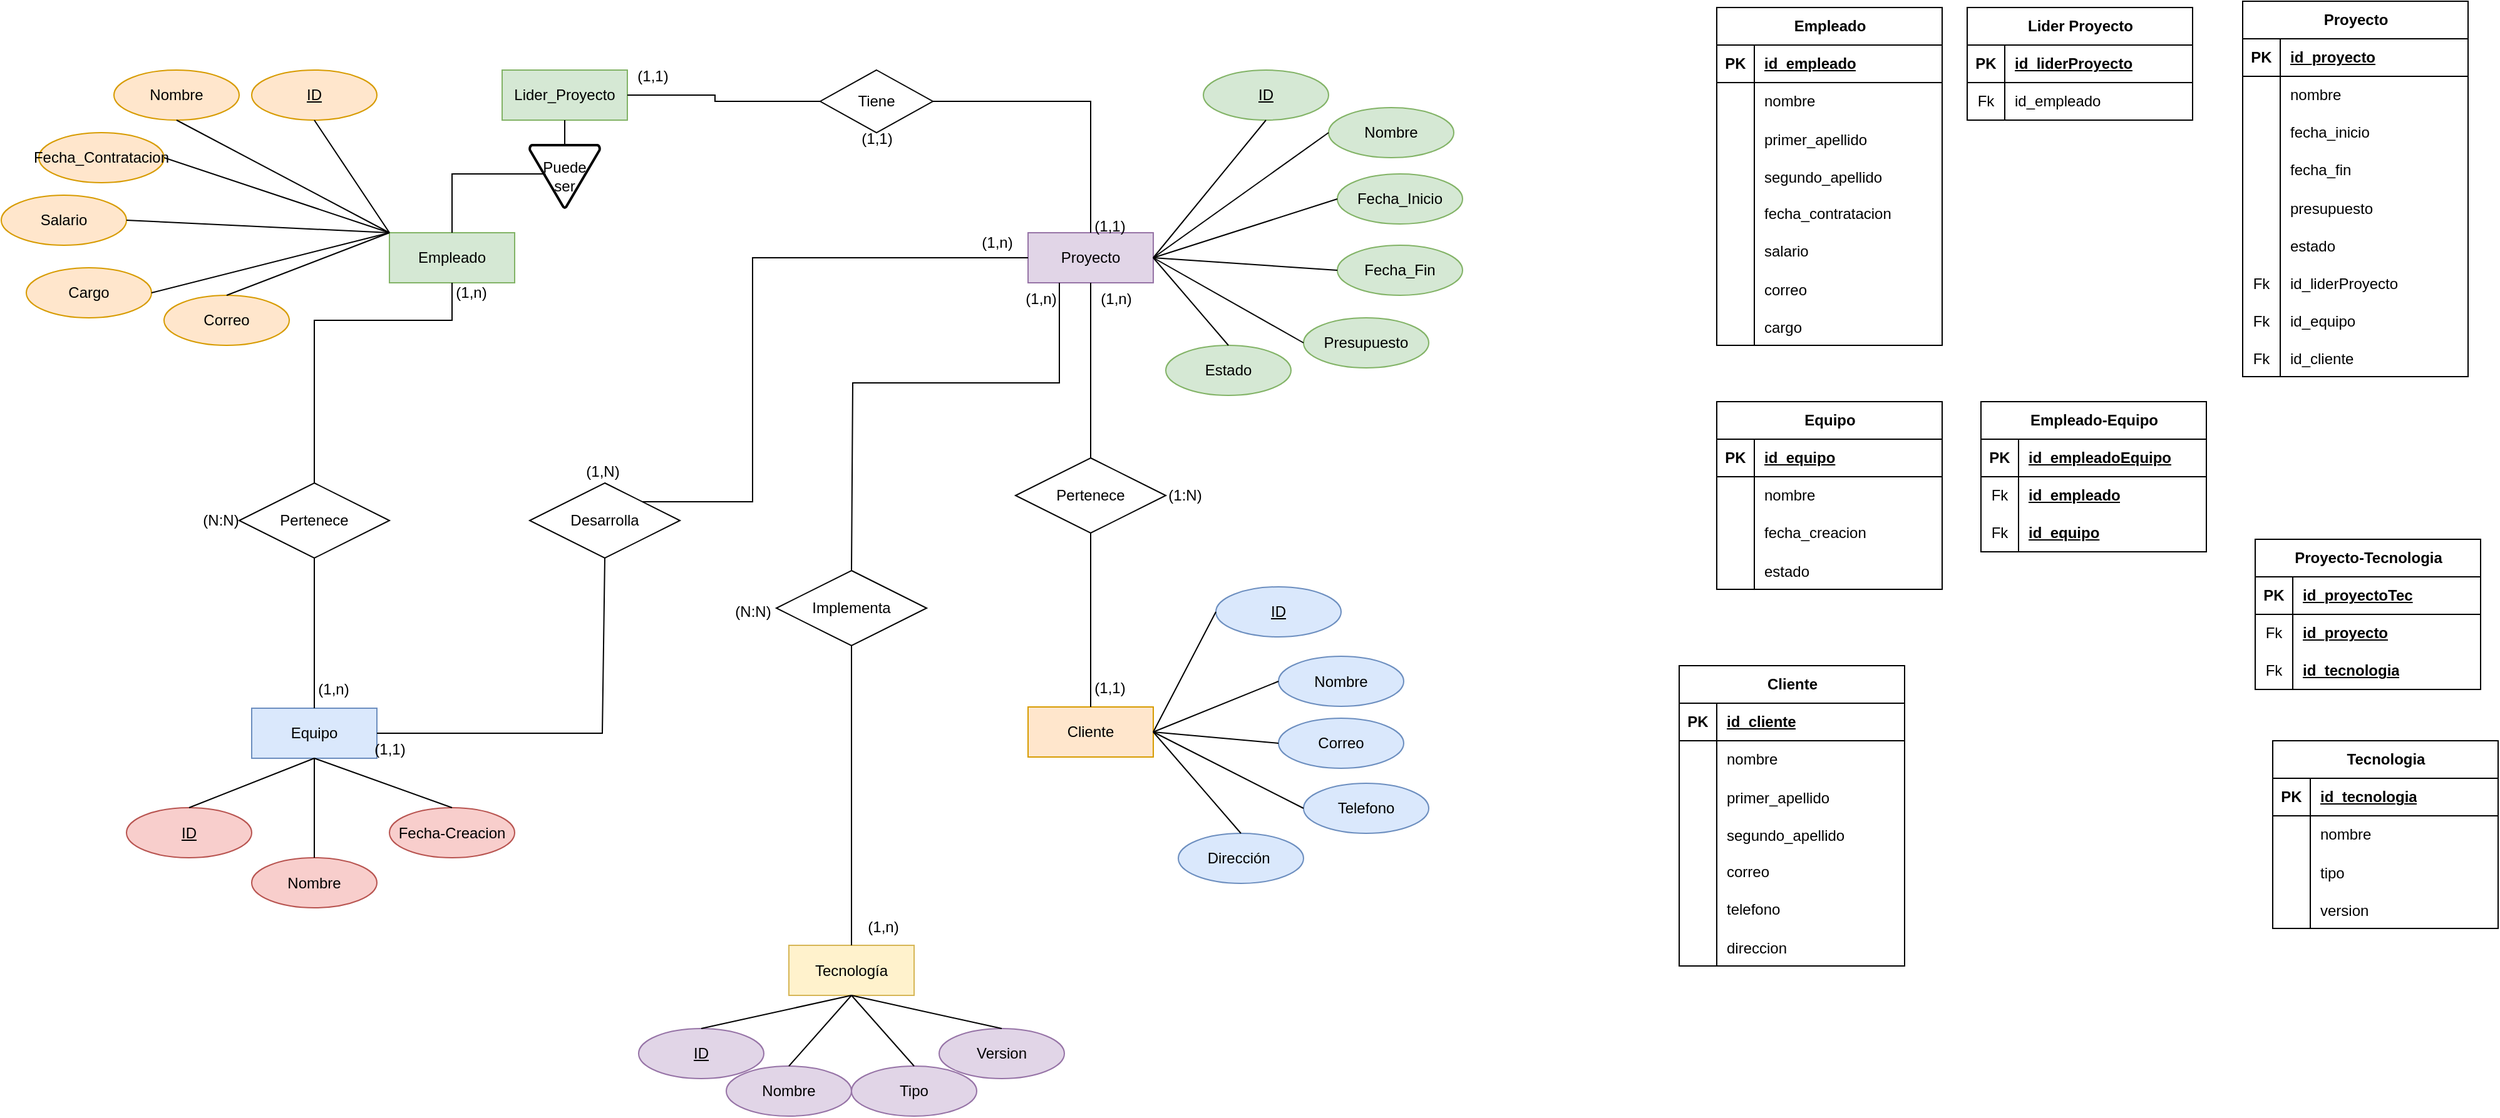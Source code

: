 <mxfile version="26.1.0">
  <diagram name="Página-1" id="SaEYAZio6c6tHSpdK9pB">
    <mxGraphModel dx="2876" dy="1054" grid="1" gridSize="10" guides="1" tooltips="1" connect="1" arrows="1" fold="1" page="1" pageScale="1" pageWidth="827" pageHeight="1169" math="0" shadow="0">
      <root>
        <mxCell id="0" />
        <mxCell id="1" parent="0" />
        <mxCell id="bBvE1cvLCG1G2UjmCAkk-1" value="Empleado" style="whiteSpace=wrap;html=1;align=center;fillColor=#d5e8d4;strokeColor=#82b366;" parent="1" vertex="1">
          <mxGeometry x="-30" y="220" width="100" height="40" as="geometry" />
        </mxCell>
        <mxCell id="bBvE1cvLCG1G2UjmCAkk-2" value="Proyecto" style="whiteSpace=wrap;html=1;align=center;fillColor=#e1d5e7;strokeColor=#9673a6;" parent="1" vertex="1">
          <mxGeometry x="480" y="220" width="100" height="40" as="geometry" />
        </mxCell>
        <mxCell id="bBvE1cvLCG1G2UjmCAkk-3" value="Cliente" style="whiteSpace=wrap;html=1;align=center;fillColor=#ffe6cc;strokeColor=#d79b00;" parent="1" vertex="1">
          <mxGeometry x="480" y="599" width="100" height="40" as="geometry" />
        </mxCell>
        <mxCell id="bBvE1cvLCG1G2UjmCAkk-4" value="Tecnología" style="whiteSpace=wrap;html=1;align=center;fillColor=#fff2cc;strokeColor=#d6b656;" parent="1" vertex="1">
          <mxGeometry x="289" y="789.5" width="100" height="40" as="geometry" />
        </mxCell>
        <mxCell id="bBvE1cvLCG1G2UjmCAkk-5" value="Equipo" style="whiteSpace=wrap;html=1;align=center;fillColor=#dae8fc;strokeColor=#6c8ebf;" parent="1" vertex="1">
          <mxGeometry x="-140" y="600" width="100" height="40" as="geometry" />
        </mxCell>
        <mxCell id="bBvE1cvLCG1G2UjmCAkk-6" value="ID" style="ellipse;whiteSpace=wrap;html=1;align=center;fontStyle=4;fillColor=#ffe6cc;strokeColor=#d79b00;" parent="1" vertex="1">
          <mxGeometry x="-140" y="90" width="100" height="40" as="geometry" />
        </mxCell>
        <mxCell id="bBvE1cvLCG1G2UjmCAkk-7" value="Nombre" style="ellipse;whiteSpace=wrap;html=1;align=center;fillColor=#ffe6cc;strokeColor=#d79b00;" parent="1" vertex="1">
          <mxGeometry x="-250" y="90" width="100" height="40" as="geometry" />
        </mxCell>
        <mxCell id="bBvE1cvLCG1G2UjmCAkk-8" value="Correo" style="ellipse;whiteSpace=wrap;html=1;align=center;fillColor=#ffe6cc;strokeColor=#d79b00;" parent="1" vertex="1">
          <mxGeometry x="-210" y="270" width="100" height="40" as="geometry" />
        </mxCell>
        <mxCell id="bBvE1cvLCG1G2UjmCAkk-9" value="Cargo" style="ellipse;whiteSpace=wrap;html=1;align=center;fillColor=#ffe6cc;strokeColor=#d79b00;" parent="1" vertex="1">
          <mxGeometry x="-320" y="248" width="100" height="40" as="geometry" />
        </mxCell>
        <mxCell id="bBvE1cvLCG1G2UjmCAkk-10" value="Fecha_Contratacion" style="ellipse;whiteSpace=wrap;html=1;align=center;fillColor=#ffe6cc;strokeColor=#d79b00;" parent="1" vertex="1">
          <mxGeometry x="-310" y="140" width="100" height="40" as="geometry" />
        </mxCell>
        <mxCell id="bBvE1cvLCG1G2UjmCAkk-11" value="Salario" style="ellipse;whiteSpace=wrap;html=1;align=center;fillColor=#ffe6cc;strokeColor=#d79b00;" parent="1" vertex="1">
          <mxGeometry x="-340" y="190" width="100" height="40" as="geometry" />
        </mxCell>
        <mxCell id="bBvE1cvLCG1G2UjmCAkk-12" value="Nombre" style="ellipse;whiteSpace=wrap;html=1;align=center;fillColor=#d5e8d4;strokeColor=#82b366;" parent="1" vertex="1">
          <mxGeometry x="720" y="120" width="100" height="40" as="geometry" />
        </mxCell>
        <mxCell id="bBvE1cvLCG1G2UjmCAkk-13" value="ID" style="ellipse;whiteSpace=wrap;html=1;align=center;fontStyle=4;fillColor=#d5e8d4;strokeColor=#82b366;" parent="1" vertex="1">
          <mxGeometry x="620" y="90" width="100" height="40" as="geometry" />
        </mxCell>
        <mxCell id="bBvE1cvLCG1G2UjmCAkk-14" value="Fecha_Inicio" style="ellipse;whiteSpace=wrap;html=1;align=center;fillColor=#d5e8d4;strokeColor=#82b366;" parent="1" vertex="1">
          <mxGeometry x="727" y="173" width="100" height="40" as="geometry" />
        </mxCell>
        <mxCell id="bBvE1cvLCG1G2UjmCAkk-15" value="Fecha_Fin" style="ellipse;whiteSpace=wrap;html=1;align=center;fillColor=#d5e8d4;strokeColor=#82b366;" parent="1" vertex="1">
          <mxGeometry x="727" y="230" width="100" height="40" as="geometry" />
        </mxCell>
        <mxCell id="bBvE1cvLCG1G2UjmCAkk-16" value="Presupuesto" style="ellipse;whiteSpace=wrap;html=1;align=center;fillColor=#d5e8d4;strokeColor=#82b366;" parent="1" vertex="1">
          <mxGeometry x="700" y="288" width="100" height="40" as="geometry" />
        </mxCell>
        <mxCell id="bBvE1cvLCG1G2UjmCAkk-17" value="Estado" style="ellipse;whiteSpace=wrap;html=1;align=center;fillColor=#d5e8d4;strokeColor=#82b366;" parent="1" vertex="1">
          <mxGeometry x="590" y="310" width="100" height="40" as="geometry" />
        </mxCell>
        <mxCell id="bBvE1cvLCG1G2UjmCAkk-18" value="ID" style="ellipse;whiteSpace=wrap;html=1;align=center;fontStyle=4;fillColor=#dae8fc;strokeColor=#6c8ebf;" parent="1" vertex="1">
          <mxGeometry x="630" y="503" width="100" height="40" as="geometry" />
        </mxCell>
        <mxCell id="bBvE1cvLCG1G2UjmCAkk-19" value="Nombre" style="ellipse;whiteSpace=wrap;html=1;align=center;fillColor=#dae8fc;strokeColor=#6c8ebf;" parent="1" vertex="1">
          <mxGeometry x="680" y="558.5" width="100" height="40" as="geometry" />
        </mxCell>
        <mxCell id="bBvE1cvLCG1G2UjmCAkk-20" value="Correo" style="ellipse;whiteSpace=wrap;html=1;align=center;fillColor=#dae8fc;strokeColor=#6c8ebf;" parent="1" vertex="1">
          <mxGeometry x="680" y="608" width="100" height="40" as="geometry" />
        </mxCell>
        <mxCell id="bBvE1cvLCG1G2UjmCAkk-21" value="Telefono" style="ellipse;whiteSpace=wrap;html=1;align=center;fillColor=#dae8fc;strokeColor=#6c8ebf;" parent="1" vertex="1">
          <mxGeometry x="700" y="660" width="100" height="40" as="geometry" />
        </mxCell>
        <mxCell id="bBvE1cvLCG1G2UjmCAkk-22" value="Dirección&amp;nbsp;" style="ellipse;whiteSpace=wrap;html=1;align=center;fillColor=#dae8fc;strokeColor=#6c8ebf;" parent="1" vertex="1">
          <mxGeometry x="600" y="700" width="100" height="40" as="geometry" />
        </mxCell>
        <mxCell id="bBvE1cvLCG1G2UjmCAkk-23" value="ID" style="ellipse;whiteSpace=wrap;html=1;align=center;fontStyle=4;fillColor=#e1d5e7;strokeColor=#9673a6;" parent="1" vertex="1">
          <mxGeometry x="169" y="856" width="100" height="40" as="geometry" />
        </mxCell>
        <mxCell id="bBvE1cvLCG1G2UjmCAkk-24" value="Nombre" style="ellipse;whiteSpace=wrap;html=1;align=center;fillColor=#e1d5e7;strokeColor=#9673a6;" parent="1" vertex="1">
          <mxGeometry x="239" y="886" width="100" height="40" as="geometry" />
        </mxCell>
        <mxCell id="bBvE1cvLCG1G2UjmCAkk-25" value="Version" style="ellipse;whiteSpace=wrap;html=1;align=center;fillColor=#e1d5e7;strokeColor=#9673a6;" parent="1" vertex="1">
          <mxGeometry x="409" y="856" width="100" height="40" as="geometry" />
        </mxCell>
        <mxCell id="bBvE1cvLCG1G2UjmCAkk-26" value="Tipo" style="ellipse;whiteSpace=wrap;html=1;align=center;fillColor=#e1d5e7;strokeColor=#9673a6;" parent="1" vertex="1">
          <mxGeometry x="339" y="886" width="100" height="40" as="geometry" />
        </mxCell>
        <mxCell id="bBvE1cvLCG1G2UjmCAkk-27" value="ID" style="ellipse;whiteSpace=wrap;html=1;align=center;fontStyle=4;fillColor=#f8cecc;strokeColor=#b85450;" parent="1" vertex="1">
          <mxGeometry x="-240" y="679.5" width="100" height="40" as="geometry" />
        </mxCell>
        <mxCell id="bBvE1cvLCG1G2UjmCAkk-28" value="Nombre" style="ellipse;whiteSpace=wrap;html=1;align=center;fillColor=#f8cecc;strokeColor=#b85450;" parent="1" vertex="1">
          <mxGeometry x="-140" y="719.5" width="100" height="40" as="geometry" />
        </mxCell>
        <mxCell id="bBvE1cvLCG1G2UjmCAkk-29" value="Fecha-Creacion" style="ellipse;whiteSpace=wrap;html=1;align=center;fillColor=#f8cecc;strokeColor=#b85450;" parent="1" vertex="1">
          <mxGeometry x="-30" y="679.5" width="100" height="40" as="geometry" />
        </mxCell>
        <mxCell id="bBvE1cvLCG1G2UjmCAkk-31" value="Pertenece" style="shape=rhombus;perimeter=rhombusPerimeter;whiteSpace=wrap;html=1;align=center;" parent="1" vertex="1">
          <mxGeometry x="-150" y="420" width="120" height="60" as="geometry" />
        </mxCell>
        <mxCell id="bBvE1cvLCG1G2UjmCAkk-33" value="" style="endArrow=none;html=1;rounded=0;exitX=0.5;exitY=1;exitDx=0;exitDy=0;entryX=0.5;entryY=0;entryDx=0;entryDy=0;" parent="1" source="bBvE1cvLCG1G2UjmCAkk-1" target="bBvE1cvLCG1G2UjmCAkk-31" edge="1">
          <mxGeometry relative="1" as="geometry">
            <mxPoint x="230" y="350" as="sourcePoint" />
            <mxPoint x="390" y="350" as="targetPoint" />
            <Array as="points">
              <mxPoint x="20" y="290" />
              <mxPoint x="-90" y="290" />
            </Array>
          </mxGeometry>
        </mxCell>
        <mxCell id="bBvE1cvLCG1G2UjmCAkk-34" value="" style="endArrow=none;html=1;rounded=0;exitX=0.5;exitY=1;exitDx=0;exitDy=0;entryX=0.5;entryY=0;entryDx=0;entryDy=0;" parent="1" source="bBvE1cvLCG1G2UjmCAkk-31" target="bBvE1cvLCG1G2UjmCAkk-5" edge="1">
          <mxGeometry relative="1" as="geometry">
            <mxPoint x="120" y="270" as="sourcePoint" />
            <mxPoint x="120" y="410" as="targetPoint" />
          </mxGeometry>
        </mxCell>
        <mxCell id="bBvE1cvLCG1G2UjmCAkk-35" value="(1,n)" style="text;html=1;align=center;verticalAlign=middle;resizable=0;points=[];autosize=1;strokeColor=none;fillColor=none;" parent="1" vertex="1">
          <mxGeometry x="10" y="253" width="50" height="30" as="geometry" />
        </mxCell>
        <mxCell id="bBvE1cvLCG1G2UjmCAkk-36" value="(1,n)" style="text;html=1;align=center;verticalAlign=middle;resizable=0;points=[];autosize=1;strokeColor=none;fillColor=none;" parent="1" vertex="1">
          <mxGeometry x="-100" y="570" width="50" height="30" as="geometry" />
        </mxCell>
        <mxCell id="bBvE1cvLCG1G2UjmCAkk-37" value="(N:N)" style="text;html=1;align=center;verticalAlign=middle;resizable=0;points=[];autosize=1;strokeColor=none;fillColor=none;" parent="1" vertex="1">
          <mxGeometry x="-190" y="435" width="50" height="30" as="geometry" />
        </mxCell>
        <mxCell id="bBvE1cvLCG1G2UjmCAkk-38" value="Puede ser" style="strokeWidth=2;html=1;shape=mxgraph.flowchart.merge_or_storage;whiteSpace=wrap;" parent="1" vertex="1">
          <mxGeometry x="82" y="150" width="56" height="50" as="geometry" />
        </mxCell>
        <mxCell id="bBvE1cvLCG1G2UjmCAkk-39" value="Lider_Proyecto" style="whiteSpace=wrap;html=1;align=center;fillColor=#d5e8d4;strokeColor=#82b366;" parent="1" vertex="1">
          <mxGeometry x="60" y="90" width="100" height="40" as="geometry" />
        </mxCell>
        <mxCell id="bBvE1cvLCG1G2UjmCAkk-40" value="" style="endArrow=none;html=1;rounded=0;exitX=0.227;exitY=0.46;exitDx=0;exitDy=0;entryX=0.5;entryY=0;entryDx=0;entryDy=0;exitPerimeter=0;" parent="1" source="bBvE1cvLCG1G2UjmCAkk-38" target="bBvE1cvLCG1G2UjmCAkk-1" edge="1">
          <mxGeometry relative="1" as="geometry">
            <mxPoint x="120" y="270" as="sourcePoint" />
            <mxPoint x="120" y="410" as="targetPoint" />
            <Array as="points">
              <mxPoint x="20" y="173" />
            </Array>
          </mxGeometry>
        </mxCell>
        <mxCell id="bBvE1cvLCG1G2UjmCAkk-41" value="" style="endArrow=none;html=1;rounded=0;exitX=0.5;exitY=1;exitDx=0;exitDy=0;entryX=0.5;entryY=0;entryDx=0;entryDy=0;entryPerimeter=0;" parent="1" source="bBvE1cvLCG1G2UjmCAkk-39" target="bBvE1cvLCG1G2UjmCAkk-38" edge="1">
          <mxGeometry relative="1" as="geometry">
            <mxPoint x="130" y="280" as="sourcePoint" />
            <mxPoint x="130" y="420" as="targetPoint" />
          </mxGeometry>
        </mxCell>
        <mxCell id="bBvE1cvLCG1G2UjmCAkk-42" value="Pertenece" style="shape=rhombus;perimeter=rhombusPerimeter;whiteSpace=wrap;html=1;align=center;" parent="1" vertex="1">
          <mxGeometry x="470" y="400" width="120" height="60" as="geometry" />
        </mxCell>
        <mxCell id="bBvE1cvLCG1G2UjmCAkk-43" value="" style="endArrow=none;html=1;rounded=0;exitX=0.5;exitY=1;exitDx=0;exitDy=0;entryX=0.5;entryY=0;entryDx=0;entryDy=0;" parent="1" source="bBvE1cvLCG1G2UjmCAkk-42" target="bBvE1cvLCG1G2UjmCAkk-3" edge="1">
          <mxGeometry relative="1" as="geometry">
            <mxPoint x="120" y="470" as="sourcePoint" />
            <mxPoint x="120" y="600" as="targetPoint" />
          </mxGeometry>
        </mxCell>
        <mxCell id="bBvE1cvLCG1G2UjmCAkk-44" value="" style="endArrow=none;html=1;rounded=0;exitX=0.5;exitY=1;exitDx=0;exitDy=0;entryX=0.5;entryY=0;entryDx=0;entryDy=0;" parent="1" source="bBvE1cvLCG1G2UjmCAkk-2" target="bBvE1cvLCG1G2UjmCAkk-42" edge="1">
          <mxGeometry relative="1" as="geometry">
            <mxPoint x="540" y="470" as="sourcePoint" />
            <mxPoint x="540" y="609" as="targetPoint" />
          </mxGeometry>
        </mxCell>
        <mxCell id="bBvE1cvLCG1G2UjmCAkk-45" value="(1,n)" style="text;html=1;align=center;verticalAlign=middle;resizable=0;points=[];autosize=1;strokeColor=none;fillColor=none;" parent="1" vertex="1">
          <mxGeometry x="525" y="258" width="50" height="30" as="geometry" />
        </mxCell>
        <mxCell id="bBvE1cvLCG1G2UjmCAkk-46" value="(1,1)" style="text;html=1;align=center;verticalAlign=middle;resizable=0;points=[];autosize=1;strokeColor=none;fillColor=none;" parent="1" vertex="1">
          <mxGeometry x="520" y="569" width="50" height="30" as="geometry" />
        </mxCell>
        <mxCell id="bBvE1cvLCG1G2UjmCAkk-47" value="(1:N)" style="text;html=1;align=center;verticalAlign=middle;resizable=0;points=[];autosize=1;strokeColor=none;fillColor=none;" parent="1" vertex="1">
          <mxGeometry x="580" y="415" width="50" height="30" as="geometry" />
        </mxCell>
        <mxCell id="bBvE1cvLCG1G2UjmCAkk-48" value="Tiene" style="shape=rhombus;perimeter=rhombusPerimeter;whiteSpace=wrap;html=1;align=center;" parent="1" vertex="1">
          <mxGeometry x="314" y="90" width="90" height="50" as="geometry" />
        </mxCell>
        <mxCell id="bBvE1cvLCG1G2UjmCAkk-49" value="" style="endArrow=none;html=1;rounded=0;exitX=1;exitY=0.5;exitDx=0;exitDy=0;entryX=0;entryY=0.5;entryDx=0;entryDy=0;" parent="1" source="bBvE1cvLCG1G2UjmCAkk-39" target="bBvE1cvLCG1G2UjmCAkk-48" edge="1">
          <mxGeometry relative="1" as="geometry">
            <mxPoint x="120" y="270" as="sourcePoint" />
            <mxPoint x="120" y="410" as="targetPoint" />
            <Array as="points">
              <mxPoint x="230" y="110" />
              <mxPoint x="230" y="115" />
            </Array>
          </mxGeometry>
        </mxCell>
        <mxCell id="bBvE1cvLCG1G2UjmCAkk-50" value="" style="endArrow=none;html=1;rounded=0;exitX=1;exitY=0.5;exitDx=0;exitDy=0;entryX=0.5;entryY=0;entryDx=0;entryDy=0;" parent="1" source="bBvE1cvLCG1G2UjmCAkk-48" target="bBvE1cvLCG1G2UjmCAkk-2" edge="1">
          <mxGeometry relative="1" as="geometry">
            <mxPoint x="130" y="280" as="sourcePoint" />
            <mxPoint x="130" y="420" as="targetPoint" />
            <Array as="points">
              <mxPoint x="530" y="115" />
            </Array>
          </mxGeometry>
        </mxCell>
        <mxCell id="bBvE1cvLCG1G2UjmCAkk-51" value="(1,1)" style="text;html=1;align=center;verticalAlign=middle;resizable=0;points=[];autosize=1;strokeColor=none;fillColor=none;" parent="1" vertex="1">
          <mxGeometry x="155" y="80" width="50" height="30" as="geometry" />
        </mxCell>
        <mxCell id="bBvE1cvLCG1G2UjmCAkk-52" value="(1,1)" style="text;html=1;align=center;verticalAlign=middle;resizable=0;points=[];autosize=1;strokeColor=none;fillColor=none;" parent="1" vertex="1">
          <mxGeometry x="520" y="200" width="50" height="30" as="geometry" />
        </mxCell>
        <mxCell id="bBvE1cvLCG1G2UjmCAkk-53" value="(1,1)" style="text;html=1;align=center;verticalAlign=middle;resizable=0;points=[];autosize=1;strokeColor=none;fillColor=none;" parent="1" vertex="1">
          <mxGeometry x="334" y="130" width="50" height="30" as="geometry" />
        </mxCell>
        <mxCell id="bBvE1cvLCG1G2UjmCAkk-54" value="Desarrolla" style="shape=rhombus;perimeter=rhombusPerimeter;whiteSpace=wrap;html=1;align=center;" parent="1" vertex="1">
          <mxGeometry x="82" y="420" width="120" height="60" as="geometry" />
        </mxCell>
        <mxCell id="bBvE1cvLCG1G2UjmCAkk-56" value="" style="endArrow=none;html=1;rounded=0;exitX=1;exitY=0.5;exitDx=0;exitDy=0;entryX=0.5;entryY=1;entryDx=0;entryDy=0;" parent="1" source="bBvE1cvLCG1G2UjmCAkk-5" target="bBvE1cvLCG1G2UjmCAkk-54" edge="1">
          <mxGeometry relative="1" as="geometry">
            <mxPoint x="50" y="580" as="sourcePoint" />
            <mxPoint x="210" y="580" as="targetPoint" />
            <Array as="points">
              <mxPoint x="140" y="620" />
            </Array>
          </mxGeometry>
        </mxCell>
        <mxCell id="bBvE1cvLCG1G2UjmCAkk-57" value="" style="endArrow=none;html=1;rounded=0;exitX=1;exitY=0;exitDx=0;exitDy=0;entryX=0;entryY=0.5;entryDx=0;entryDy=0;" parent="1" source="bBvE1cvLCG1G2UjmCAkk-54" target="bBvE1cvLCG1G2UjmCAkk-2" edge="1">
          <mxGeometry relative="1" as="geometry">
            <mxPoint x="-30" y="630" as="sourcePoint" />
            <mxPoint x="155" y="490" as="targetPoint" />
            <Array as="points">
              <mxPoint x="260" y="435" />
              <mxPoint x="260" y="240" />
            </Array>
          </mxGeometry>
        </mxCell>
        <mxCell id="bBvE1cvLCG1G2UjmCAkk-58" value="(1,1)" style="text;html=1;align=center;verticalAlign=middle;resizable=0;points=[];autosize=1;strokeColor=none;fillColor=none;" parent="1" vertex="1">
          <mxGeometry x="-55" y="618" width="50" height="30" as="geometry" />
        </mxCell>
        <mxCell id="bBvE1cvLCG1G2UjmCAkk-59" value="(1,n)" style="text;html=1;align=center;verticalAlign=middle;resizable=0;points=[];autosize=1;strokeColor=none;fillColor=none;" parent="1" vertex="1">
          <mxGeometry x="430" y="213" width="50" height="30" as="geometry" />
        </mxCell>
        <mxCell id="bBvE1cvLCG1G2UjmCAkk-60" value="(1,N)" style="text;html=1;align=center;verticalAlign=middle;resizable=0;points=[];autosize=1;strokeColor=none;fillColor=none;" parent="1" vertex="1">
          <mxGeometry x="115" y="396" width="50" height="30" as="geometry" />
        </mxCell>
        <mxCell id="WYul2yGeiFOcsRztzYVk-1" value="Implementa" style="shape=rhombus;perimeter=rhombusPerimeter;whiteSpace=wrap;html=1;align=center;" vertex="1" parent="1">
          <mxGeometry x="279" y="490" width="120" height="60" as="geometry" />
        </mxCell>
        <mxCell id="WYul2yGeiFOcsRztzYVk-2" value="" style="endArrow=none;html=1;rounded=0;exitX=0.5;exitY=0;exitDx=0;exitDy=0;entryX=0.5;entryY=1;entryDx=0;entryDy=0;" edge="1" parent="1" source="bBvE1cvLCG1G2UjmCAkk-4" target="WYul2yGeiFOcsRztzYVk-1">
          <mxGeometry relative="1" as="geometry">
            <mxPoint x="290" y="700" as="sourcePoint" />
            <mxPoint x="450" y="700" as="targetPoint" />
          </mxGeometry>
        </mxCell>
        <mxCell id="WYul2yGeiFOcsRztzYVk-3" value="" style="endArrow=none;html=1;rounded=0;exitX=0.5;exitY=0;exitDx=0;exitDy=0;entryX=0.25;entryY=1;entryDx=0;entryDy=0;" edge="1" parent="1" source="WYul2yGeiFOcsRztzYVk-1" target="bBvE1cvLCG1G2UjmCAkk-2">
          <mxGeometry relative="1" as="geometry">
            <mxPoint x="349" y="840" as="sourcePoint" />
            <mxPoint x="349" y="560" as="targetPoint" />
            <Array as="points">
              <mxPoint x="340" y="340" />
              <mxPoint x="505" y="340" />
            </Array>
          </mxGeometry>
        </mxCell>
        <mxCell id="WYul2yGeiFOcsRztzYVk-4" value="(1,n)" style="text;html=1;align=center;verticalAlign=middle;resizable=0;points=[];autosize=1;strokeColor=none;fillColor=none;" vertex="1" parent="1">
          <mxGeometry x="465" y="258" width="50" height="30" as="geometry" />
        </mxCell>
        <mxCell id="WYul2yGeiFOcsRztzYVk-5" value="(1,n)" style="text;html=1;align=center;verticalAlign=middle;resizable=0;points=[];autosize=1;strokeColor=none;fillColor=none;" vertex="1" parent="1">
          <mxGeometry x="339" y="759.5" width="50" height="30" as="geometry" />
        </mxCell>
        <mxCell id="WYul2yGeiFOcsRztzYVk-6" value="(N:N)" style="text;html=1;align=center;verticalAlign=middle;resizable=0;points=[];autosize=1;strokeColor=none;fillColor=none;" vertex="1" parent="1">
          <mxGeometry x="235" y="508" width="50" height="30" as="geometry" />
        </mxCell>
        <mxCell id="WYul2yGeiFOcsRztzYVk-7" value="" style="endArrow=none;html=1;rounded=0;exitX=0.5;exitY=1;exitDx=0;exitDy=0;entryX=0;entryY=0;entryDx=0;entryDy=0;" edge="1" parent="1" source="bBvE1cvLCG1G2UjmCAkk-6" target="bBvE1cvLCG1G2UjmCAkk-1">
          <mxGeometry relative="1" as="geometry">
            <mxPoint x="40" y="280" as="sourcePoint" />
            <mxPoint x="200" y="280" as="targetPoint" />
          </mxGeometry>
        </mxCell>
        <mxCell id="WYul2yGeiFOcsRztzYVk-8" value="" style="endArrow=none;html=1;rounded=0;exitX=0.5;exitY=1;exitDx=0;exitDy=0;entryX=0;entryY=0;entryDx=0;entryDy=0;" edge="1" parent="1" source="bBvE1cvLCG1G2UjmCAkk-7" target="bBvE1cvLCG1G2UjmCAkk-1">
          <mxGeometry relative="1" as="geometry">
            <mxPoint x="-80" y="140" as="sourcePoint" />
            <mxPoint x="-20" y="230" as="targetPoint" />
          </mxGeometry>
        </mxCell>
        <mxCell id="WYul2yGeiFOcsRztzYVk-9" value="" style="endArrow=none;html=1;rounded=0;exitX=1;exitY=0.5;exitDx=0;exitDy=0;entryX=0;entryY=0;entryDx=0;entryDy=0;" edge="1" parent="1" source="bBvE1cvLCG1G2UjmCAkk-10" target="bBvE1cvLCG1G2UjmCAkk-1">
          <mxGeometry relative="1" as="geometry">
            <mxPoint x="-70" y="150" as="sourcePoint" />
            <mxPoint x="-10" y="240" as="targetPoint" />
          </mxGeometry>
        </mxCell>
        <mxCell id="WYul2yGeiFOcsRztzYVk-10" value="" style="endArrow=none;html=1;rounded=0;exitX=1;exitY=0.5;exitDx=0;exitDy=0;entryX=0;entryY=0;entryDx=0;entryDy=0;" edge="1" parent="1" source="bBvE1cvLCG1G2UjmCAkk-11" target="bBvE1cvLCG1G2UjmCAkk-1">
          <mxGeometry relative="1" as="geometry">
            <mxPoint x="-60" y="160" as="sourcePoint" />
            <mxPoint y="250" as="targetPoint" />
          </mxGeometry>
        </mxCell>
        <mxCell id="WYul2yGeiFOcsRztzYVk-11" value="" style="endArrow=none;html=1;rounded=0;exitX=1;exitY=0.5;exitDx=0;exitDy=0;entryX=0;entryY=0;entryDx=0;entryDy=0;" edge="1" parent="1" source="bBvE1cvLCG1G2UjmCAkk-9" target="bBvE1cvLCG1G2UjmCAkk-1">
          <mxGeometry relative="1" as="geometry">
            <mxPoint x="-50" y="170" as="sourcePoint" />
            <mxPoint x="10" y="260" as="targetPoint" />
          </mxGeometry>
        </mxCell>
        <mxCell id="WYul2yGeiFOcsRztzYVk-12" value="" style="endArrow=none;html=1;rounded=0;exitX=0;exitY=0;exitDx=0;exitDy=0;entryX=0.5;entryY=0;entryDx=0;entryDy=0;" edge="1" parent="1" source="bBvE1cvLCG1G2UjmCAkk-1" target="bBvE1cvLCG1G2UjmCAkk-8">
          <mxGeometry relative="1" as="geometry">
            <mxPoint x="-210" y="278" as="sourcePoint" />
            <mxPoint x="-20" y="230" as="targetPoint" />
          </mxGeometry>
        </mxCell>
        <mxCell id="WYul2yGeiFOcsRztzYVk-13" value="" style="endArrow=none;html=1;rounded=0;exitX=0.5;exitY=1;exitDx=0;exitDy=0;entryX=0.5;entryY=0;entryDx=0;entryDy=0;" edge="1" parent="1" source="bBvE1cvLCG1G2UjmCAkk-5" target="bBvE1cvLCG1G2UjmCAkk-28">
          <mxGeometry relative="1" as="geometry">
            <mxPoint x="-320" y="740" as="sourcePoint" />
            <mxPoint x="-160" y="740" as="targetPoint" />
          </mxGeometry>
        </mxCell>
        <mxCell id="WYul2yGeiFOcsRztzYVk-14" value="" style="endArrow=none;html=1;rounded=0;exitX=0.5;exitY=1;exitDx=0;exitDy=0;entryX=0.5;entryY=0;entryDx=0;entryDy=0;" edge="1" parent="1" source="bBvE1cvLCG1G2UjmCAkk-5" target="bBvE1cvLCG1G2UjmCAkk-27">
          <mxGeometry relative="1" as="geometry">
            <mxPoint x="-310" y="750" as="sourcePoint" />
            <mxPoint x="-150" y="750" as="targetPoint" />
          </mxGeometry>
        </mxCell>
        <mxCell id="WYul2yGeiFOcsRztzYVk-15" value="" style="endArrow=none;html=1;rounded=0;exitX=0.5;exitY=1;exitDx=0;exitDy=0;entryX=0.5;entryY=0;entryDx=0;entryDy=0;" edge="1" parent="1" source="bBvE1cvLCG1G2UjmCAkk-5" target="bBvE1cvLCG1G2UjmCAkk-29">
          <mxGeometry relative="1" as="geometry">
            <mxPoint x="-300" y="760" as="sourcePoint" />
            <mxPoint x="-140" y="760" as="targetPoint" />
          </mxGeometry>
        </mxCell>
        <mxCell id="WYul2yGeiFOcsRztzYVk-16" value="" style="endArrow=none;html=1;rounded=0;entryX=0.5;entryY=1;entryDx=0;entryDy=0;exitX=0.5;exitY=0;exitDx=0;exitDy=0;" edge="1" parent="1" source="bBvE1cvLCG1G2UjmCAkk-23" target="bBvE1cvLCG1G2UjmCAkk-4">
          <mxGeometry relative="1" as="geometry">
            <mxPoint x="20" y="860" as="sourcePoint" />
            <mxPoint x="180" y="860" as="targetPoint" />
          </mxGeometry>
        </mxCell>
        <mxCell id="WYul2yGeiFOcsRztzYVk-17" value="" style="endArrow=none;html=1;rounded=0;entryX=0.5;entryY=1;entryDx=0;entryDy=0;exitX=0.5;exitY=0;exitDx=0;exitDy=0;" edge="1" parent="1" source="bBvE1cvLCG1G2UjmCAkk-24" target="bBvE1cvLCG1G2UjmCAkk-4">
          <mxGeometry relative="1" as="geometry">
            <mxPoint x="229" y="866" as="sourcePoint" />
            <mxPoint x="349" y="840" as="targetPoint" />
          </mxGeometry>
        </mxCell>
        <mxCell id="WYul2yGeiFOcsRztzYVk-18" value="" style="endArrow=none;html=1;rounded=0;entryX=0.5;entryY=1;entryDx=0;entryDy=0;exitX=0.5;exitY=0;exitDx=0;exitDy=0;" edge="1" parent="1" source="bBvE1cvLCG1G2UjmCAkk-26" target="bBvE1cvLCG1G2UjmCAkk-4">
          <mxGeometry relative="1" as="geometry">
            <mxPoint x="299" y="896" as="sourcePoint" />
            <mxPoint x="349" y="840" as="targetPoint" />
          </mxGeometry>
        </mxCell>
        <mxCell id="WYul2yGeiFOcsRztzYVk-19" value="" style="endArrow=none;html=1;rounded=0;entryX=0.5;entryY=1;entryDx=0;entryDy=0;exitX=0.5;exitY=0;exitDx=0;exitDy=0;" edge="1" parent="1" source="bBvE1cvLCG1G2UjmCAkk-25" target="bBvE1cvLCG1G2UjmCAkk-4">
          <mxGeometry relative="1" as="geometry">
            <mxPoint x="309" y="906" as="sourcePoint" />
            <mxPoint x="359" y="850" as="targetPoint" />
          </mxGeometry>
        </mxCell>
        <mxCell id="WYul2yGeiFOcsRztzYVk-20" value="" style="endArrow=none;html=1;rounded=0;exitX=1;exitY=0.5;exitDx=0;exitDy=0;entryX=0.5;entryY=0;entryDx=0;entryDy=0;" edge="1" parent="1" source="bBvE1cvLCG1G2UjmCAkk-2" target="bBvE1cvLCG1G2UjmCAkk-17">
          <mxGeometry relative="1" as="geometry">
            <mxPoint x="760" y="370" as="sourcePoint" />
            <mxPoint x="920" y="370" as="targetPoint" />
          </mxGeometry>
        </mxCell>
        <mxCell id="WYul2yGeiFOcsRztzYVk-21" value="" style="endArrow=none;html=1;rounded=0;exitX=0.5;exitY=1;exitDx=0;exitDy=0;entryX=1;entryY=0.5;entryDx=0;entryDy=0;" edge="1" parent="1" source="bBvE1cvLCG1G2UjmCAkk-13" target="bBvE1cvLCG1G2UjmCAkk-2">
          <mxGeometry relative="1" as="geometry">
            <mxPoint x="590" y="250" as="sourcePoint" />
            <mxPoint x="650" y="320" as="targetPoint" />
          </mxGeometry>
        </mxCell>
        <mxCell id="WYul2yGeiFOcsRztzYVk-22" value="" style="endArrow=none;html=1;rounded=0;exitX=0;exitY=0.5;exitDx=0;exitDy=0;entryX=1;entryY=0.5;entryDx=0;entryDy=0;" edge="1" parent="1" source="bBvE1cvLCG1G2UjmCAkk-12" target="bBvE1cvLCG1G2UjmCAkk-2">
          <mxGeometry relative="1" as="geometry">
            <mxPoint x="680" y="140" as="sourcePoint" />
            <mxPoint x="590" y="250" as="targetPoint" />
          </mxGeometry>
        </mxCell>
        <mxCell id="WYul2yGeiFOcsRztzYVk-23" value="" style="endArrow=none;html=1;rounded=0;exitX=0;exitY=0.5;exitDx=0;exitDy=0;entryX=1;entryY=0.5;entryDx=0;entryDy=0;" edge="1" parent="1" source="bBvE1cvLCG1G2UjmCAkk-14" target="bBvE1cvLCG1G2UjmCAkk-2">
          <mxGeometry relative="1" as="geometry">
            <mxPoint x="730" y="150" as="sourcePoint" />
            <mxPoint x="590" y="250" as="targetPoint" />
          </mxGeometry>
        </mxCell>
        <mxCell id="WYul2yGeiFOcsRztzYVk-24" value="" style="endArrow=none;html=1;rounded=0;exitX=0;exitY=0.5;exitDx=0;exitDy=0;entryX=1;entryY=0.5;entryDx=0;entryDy=0;" edge="1" parent="1" source="bBvE1cvLCG1G2UjmCAkk-15" target="bBvE1cvLCG1G2UjmCAkk-2">
          <mxGeometry relative="1" as="geometry">
            <mxPoint x="737" y="203" as="sourcePoint" />
            <mxPoint x="590" y="250" as="targetPoint" />
          </mxGeometry>
        </mxCell>
        <mxCell id="WYul2yGeiFOcsRztzYVk-25" value="" style="endArrow=none;html=1;rounded=0;exitX=0;exitY=0.5;exitDx=0;exitDy=0;entryX=1;entryY=0.5;entryDx=0;entryDy=0;" edge="1" parent="1" source="bBvE1cvLCG1G2UjmCAkk-16" target="bBvE1cvLCG1G2UjmCAkk-2">
          <mxGeometry relative="1" as="geometry">
            <mxPoint x="747" y="213" as="sourcePoint" />
            <mxPoint x="600" y="260" as="targetPoint" />
          </mxGeometry>
        </mxCell>
        <mxCell id="WYul2yGeiFOcsRztzYVk-26" value="" style="endArrow=none;html=1;rounded=0;exitX=1;exitY=0.5;exitDx=0;exitDy=0;entryX=0.5;entryY=0;entryDx=0;entryDy=0;" edge="1" parent="1" source="bBvE1cvLCG1G2UjmCAkk-3" target="bBvE1cvLCG1G2UjmCAkk-22">
          <mxGeometry relative="1" as="geometry">
            <mxPoint x="600" y="780" as="sourcePoint" />
            <mxPoint x="760" y="780" as="targetPoint" />
          </mxGeometry>
        </mxCell>
        <mxCell id="WYul2yGeiFOcsRztzYVk-27" value="" style="endArrow=none;html=1;rounded=0;exitX=0;exitY=0.5;exitDx=0;exitDy=0;entryX=1;entryY=0.5;entryDx=0;entryDy=0;" edge="1" parent="1" source="bBvE1cvLCG1G2UjmCAkk-18" target="bBvE1cvLCG1G2UjmCAkk-3">
          <mxGeometry relative="1" as="geometry">
            <mxPoint x="590" y="629" as="sourcePoint" />
            <mxPoint x="660" y="710" as="targetPoint" />
          </mxGeometry>
        </mxCell>
        <mxCell id="WYul2yGeiFOcsRztzYVk-28" value="" style="endArrow=none;html=1;rounded=0;exitX=0;exitY=0.5;exitDx=0;exitDy=0;entryX=1;entryY=0.5;entryDx=0;entryDy=0;" edge="1" parent="1" source="bBvE1cvLCG1G2UjmCAkk-19" target="bBvE1cvLCG1G2UjmCAkk-3">
          <mxGeometry relative="1" as="geometry">
            <mxPoint x="600" y="639" as="sourcePoint" />
            <mxPoint x="670" y="720" as="targetPoint" />
          </mxGeometry>
        </mxCell>
        <mxCell id="WYul2yGeiFOcsRztzYVk-29" value="" style="endArrow=none;html=1;rounded=0;exitX=0;exitY=0.5;exitDx=0;exitDy=0;entryX=1;entryY=0.5;entryDx=0;entryDy=0;" edge="1" parent="1" source="bBvE1cvLCG1G2UjmCAkk-20" target="bBvE1cvLCG1G2UjmCAkk-3">
          <mxGeometry relative="1" as="geometry">
            <mxPoint x="610" y="649" as="sourcePoint" />
            <mxPoint x="680" y="730" as="targetPoint" />
          </mxGeometry>
        </mxCell>
        <mxCell id="WYul2yGeiFOcsRztzYVk-30" value="" style="endArrow=none;html=1;rounded=0;exitX=0;exitY=0.5;exitDx=0;exitDy=0;entryX=1;entryY=0.5;entryDx=0;entryDy=0;" edge="1" parent="1" source="bBvE1cvLCG1G2UjmCAkk-21" target="bBvE1cvLCG1G2UjmCAkk-3">
          <mxGeometry relative="1" as="geometry">
            <mxPoint x="620" y="659" as="sourcePoint" />
            <mxPoint x="690" y="740" as="targetPoint" />
          </mxGeometry>
        </mxCell>
        <mxCell id="WYul2yGeiFOcsRztzYVk-31" value="Empleado" style="shape=table;startSize=30;container=1;collapsible=1;childLayout=tableLayout;fixedRows=1;rowLines=0;fontStyle=1;align=center;resizeLast=1;html=1;" vertex="1" parent="1">
          <mxGeometry x="1030" y="40" width="180" height="270" as="geometry" />
        </mxCell>
        <mxCell id="WYul2yGeiFOcsRztzYVk-32" value="" style="shape=tableRow;horizontal=0;startSize=0;swimlaneHead=0;swimlaneBody=0;fillColor=none;collapsible=0;dropTarget=0;points=[[0,0.5],[1,0.5]];portConstraint=eastwest;top=0;left=0;right=0;bottom=1;" vertex="1" parent="WYul2yGeiFOcsRztzYVk-31">
          <mxGeometry y="30" width="180" height="30" as="geometry" />
        </mxCell>
        <mxCell id="WYul2yGeiFOcsRztzYVk-33" value="PK" style="shape=partialRectangle;connectable=0;fillColor=none;top=0;left=0;bottom=0;right=0;fontStyle=1;overflow=hidden;whiteSpace=wrap;html=1;" vertex="1" parent="WYul2yGeiFOcsRztzYVk-32">
          <mxGeometry width="30" height="30" as="geometry">
            <mxRectangle width="30" height="30" as="alternateBounds" />
          </mxGeometry>
        </mxCell>
        <mxCell id="WYul2yGeiFOcsRztzYVk-34" value="id_empleado" style="shape=partialRectangle;connectable=0;fillColor=none;top=0;left=0;bottom=0;right=0;align=left;spacingLeft=6;fontStyle=5;overflow=hidden;whiteSpace=wrap;html=1;" vertex="1" parent="WYul2yGeiFOcsRztzYVk-32">
          <mxGeometry x="30" width="150" height="30" as="geometry">
            <mxRectangle width="150" height="30" as="alternateBounds" />
          </mxGeometry>
        </mxCell>
        <mxCell id="WYul2yGeiFOcsRztzYVk-35" value="" style="shape=tableRow;horizontal=0;startSize=0;swimlaneHead=0;swimlaneBody=0;fillColor=none;collapsible=0;dropTarget=0;points=[[0,0.5],[1,0.5]];portConstraint=eastwest;top=0;left=0;right=0;bottom=0;" vertex="1" parent="WYul2yGeiFOcsRztzYVk-31">
          <mxGeometry y="60" width="180" height="30" as="geometry" />
        </mxCell>
        <mxCell id="WYul2yGeiFOcsRztzYVk-36" value="" style="shape=partialRectangle;connectable=0;fillColor=none;top=0;left=0;bottom=0;right=0;editable=1;overflow=hidden;whiteSpace=wrap;html=1;" vertex="1" parent="WYul2yGeiFOcsRztzYVk-35">
          <mxGeometry width="30" height="30" as="geometry">
            <mxRectangle width="30" height="30" as="alternateBounds" />
          </mxGeometry>
        </mxCell>
        <mxCell id="WYul2yGeiFOcsRztzYVk-37" value="nombre" style="shape=partialRectangle;connectable=0;fillColor=none;top=0;left=0;bottom=0;right=0;align=left;spacingLeft=6;overflow=hidden;whiteSpace=wrap;html=1;" vertex="1" parent="WYul2yGeiFOcsRztzYVk-35">
          <mxGeometry x="30" width="150" height="30" as="geometry">
            <mxRectangle width="150" height="30" as="alternateBounds" />
          </mxGeometry>
        </mxCell>
        <mxCell id="WYul2yGeiFOcsRztzYVk-120" value="" style="shape=tableRow;horizontal=0;startSize=0;swimlaneHead=0;swimlaneBody=0;fillColor=none;collapsible=0;dropTarget=0;points=[[0,0.5],[1,0.5]];portConstraint=eastwest;top=0;left=0;right=0;bottom=0;" vertex="1" parent="WYul2yGeiFOcsRztzYVk-31">
          <mxGeometry y="90" width="180" height="30" as="geometry" />
        </mxCell>
        <mxCell id="WYul2yGeiFOcsRztzYVk-121" value="" style="shape=partialRectangle;connectable=0;fillColor=none;top=0;left=0;bottom=0;right=0;editable=1;overflow=hidden;" vertex="1" parent="WYul2yGeiFOcsRztzYVk-120">
          <mxGeometry width="30" height="30" as="geometry">
            <mxRectangle width="30" height="30" as="alternateBounds" />
          </mxGeometry>
        </mxCell>
        <mxCell id="WYul2yGeiFOcsRztzYVk-122" value="primer_apellido" style="shape=partialRectangle;connectable=0;fillColor=none;top=0;left=0;bottom=0;right=0;align=left;spacingLeft=6;overflow=hidden;" vertex="1" parent="WYul2yGeiFOcsRztzYVk-120">
          <mxGeometry x="30" width="150" height="30" as="geometry">
            <mxRectangle width="150" height="30" as="alternateBounds" />
          </mxGeometry>
        </mxCell>
        <mxCell id="WYul2yGeiFOcsRztzYVk-123" value="" style="shape=tableRow;horizontal=0;startSize=0;swimlaneHead=0;swimlaneBody=0;fillColor=none;collapsible=0;dropTarget=0;points=[[0,0.5],[1,0.5]];portConstraint=eastwest;top=0;left=0;right=0;bottom=0;" vertex="1" parent="WYul2yGeiFOcsRztzYVk-31">
          <mxGeometry y="120" width="180" height="30" as="geometry" />
        </mxCell>
        <mxCell id="WYul2yGeiFOcsRztzYVk-124" value="" style="shape=partialRectangle;connectable=0;fillColor=none;top=0;left=0;bottom=0;right=0;editable=1;overflow=hidden;" vertex="1" parent="WYul2yGeiFOcsRztzYVk-123">
          <mxGeometry width="30" height="30" as="geometry">
            <mxRectangle width="30" height="30" as="alternateBounds" />
          </mxGeometry>
        </mxCell>
        <mxCell id="WYul2yGeiFOcsRztzYVk-125" value="segundo_apellido" style="shape=partialRectangle;connectable=0;fillColor=none;top=0;left=0;bottom=0;right=0;align=left;spacingLeft=6;overflow=hidden;" vertex="1" parent="WYul2yGeiFOcsRztzYVk-123">
          <mxGeometry x="30" width="150" height="30" as="geometry">
            <mxRectangle width="150" height="30" as="alternateBounds" />
          </mxGeometry>
        </mxCell>
        <mxCell id="WYul2yGeiFOcsRztzYVk-38" value="" style="shape=tableRow;horizontal=0;startSize=0;swimlaneHead=0;swimlaneBody=0;fillColor=none;collapsible=0;dropTarget=0;points=[[0,0.5],[1,0.5]];portConstraint=eastwest;top=0;left=0;right=0;bottom=0;" vertex="1" parent="WYul2yGeiFOcsRztzYVk-31">
          <mxGeometry y="150" width="180" height="30" as="geometry" />
        </mxCell>
        <mxCell id="WYul2yGeiFOcsRztzYVk-39" value="" style="shape=partialRectangle;connectable=0;fillColor=none;top=0;left=0;bottom=0;right=0;editable=1;overflow=hidden;whiteSpace=wrap;html=1;" vertex="1" parent="WYul2yGeiFOcsRztzYVk-38">
          <mxGeometry width="30" height="30" as="geometry">
            <mxRectangle width="30" height="30" as="alternateBounds" />
          </mxGeometry>
        </mxCell>
        <mxCell id="WYul2yGeiFOcsRztzYVk-40" value="fecha_contratacion" style="shape=partialRectangle;connectable=0;fillColor=none;top=0;left=0;bottom=0;right=0;align=left;spacingLeft=6;overflow=hidden;whiteSpace=wrap;html=1;" vertex="1" parent="WYul2yGeiFOcsRztzYVk-38">
          <mxGeometry x="30" width="150" height="30" as="geometry">
            <mxRectangle width="150" height="30" as="alternateBounds" />
          </mxGeometry>
        </mxCell>
        <mxCell id="WYul2yGeiFOcsRztzYVk-41" value="" style="shape=tableRow;horizontal=0;startSize=0;swimlaneHead=0;swimlaneBody=0;fillColor=none;collapsible=0;dropTarget=0;points=[[0,0.5],[1,0.5]];portConstraint=eastwest;top=0;left=0;right=0;bottom=0;" vertex="1" parent="WYul2yGeiFOcsRztzYVk-31">
          <mxGeometry y="180" width="180" height="30" as="geometry" />
        </mxCell>
        <mxCell id="WYul2yGeiFOcsRztzYVk-42" value="" style="shape=partialRectangle;connectable=0;fillColor=none;top=0;left=0;bottom=0;right=0;editable=1;overflow=hidden;whiteSpace=wrap;html=1;" vertex="1" parent="WYul2yGeiFOcsRztzYVk-41">
          <mxGeometry width="30" height="30" as="geometry">
            <mxRectangle width="30" height="30" as="alternateBounds" />
          </mxGeometry>
        </mxCell>
        <mxCell id="WYul2yGeiFOcsRztzYVk-43" value="salario" style="shape=partialRectangle;connectable=0;fillColor=none;top=0;left=0;bottom=0;right=0;align=left;spacingLeft=6;overflow=hidden;whiteSpace=wrap;html=1;" vertex="1" parent="WYul2yGeiFOcsRztzYVk-41">
          <mxGeometry x="30" width="150" height="30" as="geometry">
            <mxRectangle width="150" height="30" as="alternateBounds" />
          </mxGeometry>
        </mxCell>
        <mxCell id="WYul2yGeiFOcsRztzYVk-60" value="" style="shape=tableRow;horizontal=0;startSize=0;swimlaneHead=0;swimlaneBody=0;fillColor=none;collapsible=0;dropTarget=0;points=[[0,0.5],[1,0.5]];portConstraint=eastwest;top=0;left=0;right=0;bottom=0;" vertex="1" parent="WYul2yGeiFOcsRztzYVk-31">
          <mxGeometry y="210" width="180" height="30" as="geometry" />
        </mxCell>
        <mxCell id="WYul2yGeiFOcsRztzYVk-61" value="" style="shape=partialRectangle;connectable=0;fillColor=none;top=0;left=0;bottom=0;right=0;editable=1;overflow=hidden;" vertex="1" parent="WYul2yGeiFOcsRztzYVk-60">
          <mxGeometry width="30" height="30" as="geometry">
            <mxRectangle width="30" height="30" as="alternateBounds" />
          </mxGeometry>
        </mxCell>
        <mxCell id="WYul2yGeiFOcsRztzYVk-62" value="correo" style="shape=partialRectangle;connectable=0;fillColor=none;top=0;left=0;bottom=0;right=0;align=left;spacingLeft=6;overflow=hidden;" vertex="1" parent="WYul2yGeiFOcsRztzYVk-60">
          <mxGeometry x="30" width="150" height="30" as="geometry">
            <mxRectangle width="150" height="30" as="alternateBounds" />
          </mxGeometry>
        </mxCell>
        <mxCell id="WYul2yGeiFOcsRztzYVk-57" value="" style="shape=tableRow;horizontal=0;startSize=0;swimlaneHead=0;swimlaneBody=0;fillColor=none;collapsible=0;dropTarget=0;points=[[0,0.5],[1,0.5]];portConstraint=eastwest;top=0;left=0;right=0;bottom=0;" vertex="1" parent="WYul2yGeiFOcsRztzYVk-31">
          <mxGeometry y="240" width="180" height="30" as="geometry" />
        </mxCell>
        <mxCell id="WYul2yGeiFOcsRztzYVk-58" value="" style="shape=partialRectangle;connectable=0;fillColor=none;top=0;left=0;bottom=0;right=0;editable=1;overflow=hidden;" vertex="1" parent="WYul2yGeiFOcsRztzYVk-57">
          <mxGeometry width="30" height="30" as="geometry">
            <mxRectangle width="30" height="30" as="alternateBounds" />
          </mxGeometry>
        </mxCell>
        <mxCell id="WYul2yGeiFOcsRztzYVk-59" value="cargo" style="shape=partialRectangle;connectable=0;fillColor=none;top=0;left=0;bottom=0;right=0;align=left;spacingLeft=6;overflow=hidden;" vertex="1" parent="WYul2yGeiFOcsRztzYVk-57">
          <mxGeometry x="30" width="150" height="30" as="geometry">
            <mxRectangle width="150" height="30" as="alternateBounds" />
          </mxGeometry>
        </mxCell>
        <mxCell id="WYul2yGeiFOcsRztzYVk-63" value="Proyecto" style="shape=table;startSize=30;container=1;collapsible=1;childLayout=tableLayout;fixedRows=1;rowLines=0;fontStyle=1;align=center;resizeLast=1;html=1;" vertex="1" parent="1">
          <mxGeometry x="1450" y="35" width="180" height="300" as="geometry" />
        </mxCell>
        <mxCell id="WYul2yGeiFOcsRztzYVk-64" value="" style="shape=tableRow;horizontal=0;startSize=0;swimlaneHead=0;swimlaneBody=0;fillColor=none;collapsible=0;dropTarget=0;points=[[0,0.5],[1,0.5]];portConstraint=eastwest;top=0;left=0;right=0;bottom=1;" vertex="1" parent="WYul2yGeiFOcsRztzYVk-63">
          <mxGeometry y="30" width="180" height="30" as="geometry" />
        </mxCell>
        <mxCell id="WYul2yGeiFOcsRztzYVk-65" value="PK" style="shape=partialRectangle;connectable=0;fillColor=none;top=0;left=0;bottom=0;right=0;fontStyle=1;overflow=hidden;whiteSpace=wrap;html=1;" vertex="1" parent="WYul2yGeiFOcsRztzYVk-64">
          <mxGeometry width="30" height="30" as="geometry">
            <mxRectangle width="30" height="30" as="alternateBounds" />
          </mxGeometry>
        </mxCell>
        <mxCell id="WYul2yGeiFOcsRztzYVk-66" value="id_proyecto" style="shape=partialRectangle;connectable=0;fillColor=none;top=0;left=0;bottom=0;right=0;align=left;spacingLeft=6;fontStyle=5;overflow=hidden;whiteSpace=wrap;html=1;" vertex="1" parent="WYul2yGeiFOcsRztzYVk-64">
          <mxGeometry x="30" width="150" height="30" as="geometry">
            <mxRectangle width="150" height="30" as="alternateBounds" />
          </mxGeometry>
        </mxCell>
        <mxCell id="WYul2yGeiFOcsRztzYVk-67" value="" style="shape=tableRow;horizontal=0;startSize=0;swimlaneHead=0;swimlaneBody=0;fillColor=none;collapsible=0;dropTarget=0;points=[[0,0.5],[1,0.5]];portConstraint=eastwest;top=0;left=0;right=0;bottom=0;" vertex="1" parent="WYul2yGeiFOcsRztzYVk-63">
          <mxGeometry y="60" width="180" height="30" as="geometry" />
        </mxCell>
        <mxCell id="WYul2yGeiFOcsRztzYVk-68" value="" style="shape=partialRectangle;connectable=0;fillColor=none;top=0;left=0;bottom=0;right=0;editable=1;overflow=hidden;whiteSpace=wrap;html=1;" vertex="1" parent="WYul2yGeiFOcsRztzYVk-67">
          <mxGeometry width="30" height="30" as="geometry">
            <mxRectangle width="30" height="30" as="alternateBounds" />
          </mxGeometry>
        </mxCell>
        <mxCell id="WYul2yGeiFOcsRztzYVk-69" value="nombre" style="shape=partialRectangle;connectable=0;fillColor=none;top=0;left=0;bottom=0;right=0;align=left;spacingLeft=6;overflow=hidden;whiteSpace=wrap;html=1;" vertex="1" parent="WYul2yGeiFOcsRztzYVk-67">
          <mxGeometry x="30" width="150" height="30" as="geometry">
            <mxRectangle width="150" height="30" as="alternateBounds" />
          </mxGeometry>
        </mxCell>
        <mxCell id="WYul2yGeiFOcsRztzYVk-70" value="" style="shape=tableRow;horizontal=0;startSize=0;swimlaneHead=0;swimlaneBody=0;fillColor=none;collapsible=0;dropTarget=0;points=[[0,0.5],[1,0.5]];portConstraint=eastwest;top=0;left=0;right=0;bottom=0;" vertex="1" parent="WYul2yGeiFOcsRztzYVk-63">
          <mxGeometry y="90" width="180" height="30" as="geometry" />
        </mxCell>
        <mxCell id="WYul2yGeiFOcsRztzYVk-71" value="" style="shape=partialRectangle;connectable=0;fillColor=none;top=0;left=0;bottom=0;right=0;editable=1;overflow=hidden;whiteSpace=wrap;html=1;" vertex="1" parent="WYul2yGeiFOcsRztzYVk-70">
          <mxGeometry width="30" height="30" as="geometry">
            <mxRectangle width="30" height="30" as="alternateBounds" />
          </mxGeometry>
        </mxCell>
        <mxCell id="WYul2yGeiFOcsRztzYVk-72" value="fecha_inicio" style="shape=partialRectangle;connectable=0;fillColor=none;top=0;left=0;bottom=0;right=0;align=left;spacingLeft=6;overflow=hidden;whiteSpace=wrap;html=1;" vertex="1" parent="WYul2yGeiFOcsRztzYVk-70">
          <mxGeometry x="30" width="150" height="30" as="geometry">
            <mxRectangle width="150" height="30" as="alternateBounds" />
          </mxGeometry>
        </mxCell>
        <mxCell id="WYul2yGeiFOcsRztzYVk-73" value="" style="shape=tableRow;horizontal=0;startSize=0;swimlaneHead=0;swimlaneBody=0;fillColor=none;collapsible=0;dropTarget=0;points=[[0,0.5],[1,0.5]];portConstraint=eastwest;top=0;left=0;right=0;bottom=0;" vertex="1" parent="WYul2yGeiFOcsRztzYVk-63">
          <mxGeometry y="120" width="180" height="30" as="geometry" />
        </mxCell>
        <mxCell id="WYul2yGeiFOcsRztzYVk-74" value="" style="shape=partialRectangle;connectable=0;fillColor=none;top=0;left=0;bottom=0;right=0;editable=1;overflow=hidden;whiteSpace=wrap;html=1;" vertex="1" parent="WYul2yGeiFOcsRztzYVk-73">
          <mxGeometry width="30" height="30" as="geometry">
            <mxRectangle width="30" height="30" as="alternateBounds" />
          </mxGeometry>
        </mxCell>
        <mxCell id="WYul2yGeiFOcsRztzYVk-75" value="fecha_fin" style="shape=partialRectangle;connectable=0;fillColor=none;top=0;left=0;bottom=0;right=0;align=left;spacingLeft=6;overflow=hidden;whiteSpace=wrap;html=1;" vertex="1" parent="WYul2yGeiFOcsRztzYVk-73">
          <mxGeometry x="30" width="150" height="30" as="geometry">
            <mxRectangle width="150" height="30" as="alternateBounds" />
          </mxGeometry>
        </mxCell>
        <mxCell id="WYul2yGeiFOcsRztzYVk-76" value="" style="shape=tableRow;horizontal=0;startSize=0;swimlaneHead=0;swimlaneBody=0;fillColor=none;collapsible=0;dropTarget=0;points=[[0,0.5],[1,0.5]];portConstraint=eastwest;top=0;left=0;right=0;bottom=0;" vertex="1" parent="WYul2yGeiFOcsRztzYVk-63">
          <mxGeometry y="150" width="180" height="30" as="geometry" />
        </mxCell>
        <mxCell id="WYul2yGeiFOcsRztzYVk-77" value="" style="shape=partialRectangle;connectable=0;fillColor=none;top=0;left=0;bottom=0;right=0;editable=1;overflow=hidden;" vertex="1" parent="WYul2yGeiFOcsRztzYVk-76">
          <mxGeometry width="30" height="30" as="geometry">
            <mxRectangle width="30" height="30" as="alternateBounds" />
          </mxGeometry>
        </mxCell>
        <mxCell id="WYul2yGeiFOcsRztzYVk-78" value="presupuesto" style="shape=partialRectangle;connectable=0;fillColor=none;top=0;left=0;bottom=0;right=0;align=left;spacingLeft=6;overflow=hidden;" vertex="1" parent="WYul2yGeiFOcsRztzYVk-76">
          <mxGeometry x="30" width="150" height="30" as="geometry">
            <mxRectangle width="150" height="30" as="alternateBounds" />
          </mxGeometry>
        </mxCell>
        <mxCell id="WYul2yGeiFOcsRztzYVk-79" value="" style="shape=tableRow;horizontal=0;startSize=0;swimlaneHead=0;swimlaneBody=0;fillColor=none;collapsible=0;dropTarget=0;points=[[0,0.5],[1,0.5]];portConstraint=eastwest;top=0;left=0;right=0;bottom=0;" vertex="1" parent="WYul2yGeiFOcsRztzYVk-63">
          <mxGeometry y="180" width="180" height="30" as="geometry" />
        </mxCell>
        <mxCell id="WYul2yGeiFOcsRztzYVk-80" value="" style="shape=partialRectangle;connectable=0;fillColor=none;top=0;left=0;bottom=0;right=0;editable=1;overflow=hidden;" vertex="1" parent="WYul2yGeiFOcsRztzYVk-79">
          <mxGeometry width="30" height="30" as="geometry">
            <mxRectangle width="30" height="30" as="alternateBounds" />
          </mxGeometry>
        </mxCell>
        <mxCell id="WYul2yGeiFOcsRztzYVk-81" value="estado" style="shape=partialRectangle;connectable=0;fillColor=none;top=0;left=0;bottom=0;right=0;align=left;spacingLeft=6;overflow=hidden;" vertex="1" parent="WYul2yGeiFOcsRztzYVk-79">
          <mxGeometry x="30" width="150" height="30" as="geometry">
            <mxRectangle width="150" height="30" as="alternateBounds" />
          </mxGeometry>
        </mxCell>
        <mxCell id="WYul2yGeiFOcsRztzYVk-221" value="" style="shape=tableRow;horizontal=0;startSize=0;swimlaneHead=0;swimlaneBody=0;fillColor=none;collapsible=0;dropTarget=0;points=[[0,0.5],[1,0.5]];portConstraint=eastwest;top=0;left=0;right=0;bottom=0;" vertex="1" parent="WYul2yGeiFOcsRztzYVk-63">
          <mxGeometry y="210" width="180" height="30" as="geometry" />
        </mxCell>
        <mxCell id="WYul2yGeiFOcsRztzYVk-222" value="Fk" style="shape=partialRectangle;connectable=0;fillColor=none;top=0;left=0;bottom=0;right=0;editable=1;overflow=hidden;" vertex="1" parent="WYul2yGeiFOcsRztzYVk-221">
          <mxGeometry width="30" height="30" as="geometry">
            <mxRectangle width="30" height="30" as="alternateBounds" />
          </mxGeometry>
        </mxCell>
        <mxCell id="WYul2yGeiFOcsRztzYVk-223" value="id_liderProyecto" style="shape=partialRectangle;connectable=0;fillColor=none;top=0;left=0;bottom=0;right=0;align=left;spacingLeft=6;overflow=hidden;" vertex="1" parent="WYul2yGeiFOcsRztzYVk-221">
          <mxGeometry x="30" width="150" height="30" as="geometry">
            <mxRectangle width="150" height="30" as="alternateBounds" />
          </mxGeometry>
        </mxCell>
        <mxCell id="WYul2yGeiFOcsRztzYVk-224" value="" style="shape=tableRow;horizontal=0;startSize=0;swimlaneHead=0;swimlaneBody=0;fillColor=none;collapsible=0;dropTarget=0;points=[[0,0.5],[1,0.5]];portConstraint=eastwest;top=0;left=0;right=0;bottom=0;" vertex="1" parent="WYul2yGeiFOcsRztzYVk-63">
          <mxGeometry y="240" width="180" height="30" as="geometry" />
        </mxCell>
        <mxCell id="WYul2yGeiFOcsRztzYVk-225" value="Fk" style="shape=partialRectangle;connectable=0;fillColor=none;top=0;left=0;bottom=0;right=0;editable=1;overflow=hidden;" vertex="1" parent="WYul2yGeiFOcsRztzYVk-224">
          <mxGeometry width="30" height="30" as="geometry">
            <mxRectangle width="30" height="30" as="alternateBounds" />
          </mxGeometry>
        </mxCell>
        <mxCell id="WYul2yGeiFOcsRztzYVk-226" value="id_equipo" style="shape=partialRectangle;connectable=0;fillColor=none;top=0;left=0;bottom=0;right=0;align=left;spacingLeft=6;overflow=hidden;" vertex="1" parent="WYul2yGeiFOcsRztzYVk-224">
          <mxGeometry x="30" width="150" height="30" as="geometry">
            <mxRectangle width="150" height="30" as="alternateBounds" />
          </mxGeometry>
        </mxCell>
        <mxCell id="WYul2yGeiFOcsRztzYVk-218" value="" style="shape=tableRow;horizontal=0;startSize=0;swimlaneHead=0;swimlaneBody=0;fillColor=none;collapsible=0;dropTarget=0;points=[[0,0.5],[1,0.5]];portConstraint=eastwest;top=0;left=0;right=0;bottom=0;" vertex="1" parent="WYul2yGeiFOcsRztzYVk-63">
          <mxGeometry y="270" width="180" height="30" as="geometry" />
        </mxCell>
        <mxCell id="WYul2yGeiFOcsRztzYVk-219" value="Fk" style="shape=partialRectangle;connectable=0;fillColor=none;top=0;left=0;bottom=0;right=0;editable=1;overflow=hidden;" vertex="1" parent="WYul2yGeiFOcsRztzYVk-218">
          <mxGeometry width="30" height="30" as="geometry">
            <mxRectangle width="30" height="30" as="alternateBounds" />
          </mxGeometry>
        </mxCell>
        <mxCell id="WYul2yGeiFOcsRztzYVk-220" value="id_cliente" style="shape=partialRectangle;connectable=0;fillColor=none;top=0;left=0;bottom=0;right=0;align=left;spacingLeft=6;overflow=hidden;" vertex="1" parent="WYul2yGeiFOcsRztzYVk-218">
          <mxGeometry x="30" width="150" height="30" as="geometry">
            <mxRectangle width="150" height="30" as="alternateBounds" />
          </mxGeometry>
        </mxCell>
        <mxCell id="WYul2yGeiFOcsRztzYVk-126" value="Cliente" style="shape=table;startSize=30;container=1;collapsible=1;childLayout=tableLayout;fixedRows=1;rowLines=0;fontStyle=1;align=center;resizeLast=1;html=1;" vertex="1" parent="1">
          <mxGeometry x="1000" y="566" width="180" height="240" as="geometry" />
        </mxCell>
        <mxCell id="WYul2yGeiFOcsRztzYVk-127" value="" style="shape=tableRow;horizontal=0;startSize=0;swimlaneHead=0;swimlaneBody=0;fillColor=none;collapsible=0;dropTarget=0;points=[[0,0.5],[1,0.5]];portConstraint=eastwest;top=0;left=0;right=0;bottom=1;" vertex="1" parent="WYul2yGeiFOcsRztzYVk-126">
          <mxGeometry y="30" width="180" height="30" as="geometry" />
        </mxCell>
        <mxCell id="WYul2yGeiFOcsRztzYVk-128" value="PK" style="shape=partialRectangle;connectable=0;fillColor=none;top=0;left=0;bottom=0;right=0;fontStyle=1;overflow=hidden;whiteSpace=wrap;html=1;" vertex="1" parent="WYul2yGeiFOcsRztzYVk-127">
          <mxGeometry width="30" height="30" as="geometry">
            <mxRectangle width="30" height="30" as="alternateBounds" />
          </mxGeometry>
        </mxCell>
        <mxCell id="WYul2yGeiFOcsRztzYVk-129" value="id_cliente" style="shape=partialRectangle;connectable=0;fillColor=none;top=0;left=0;bottom=0;right=0;align=left;spacingLeft=6;fontStyle=5;overflow=hidden;whiteSpace=wrap;html=1;" vertex="1" parent="WYul2yGeiFOcsRztzYVk-127">
          <mxGeometry x="30" width="150" height="30" as="geometry">
            <mxRectangle width="150" height="30" as="alternateBounds" />
          </mxGeometry>
        </mxCell>
        <mxCell id="WYul2yGeiFOcsRztzYVk-130" value="" style="shape=tableRow;horizontal=0;startSize=0;swimlaneHead=0;swimlaneBody=0;fillColor=none;collapsible=0;dropTarget=0;points=[[0,0.5],[1,0.5]];portConstraint=eastwest;top=0;left=0;right=0;bottom=0;" vertex="1" parent="WYul2yGeiFOcsRztzYVk-126">
          <mxGeometry y="60" width="180" height="30" as="geometry" />
        </mxCell>
        <mxCell id="WYul2yGeiFOcsRztzYVk-131" value="" style="shape=partialRectangle;connectable=0;fillColor=none;top=0;left=0;bottom=0;right=0;editable=1;overflow=hidden;whiteSpace=wrap;html=1;" vertex="1" parent="WYul2yGeiFOcsRztzYVk-130">
          <mxGeometry width="30" height="30" as="geometry">
            <mxRectangle width="30" height="30" as="alternateBounds" />
          </mxGeometry>
        </mxCell>
        <mxCell id="WYul2yGeiFOcsRztzYVk-132" value="nombre" style="shape=partialRectangle;connectable=0;fillColor=none;top=0;left=0;bottom=0;right=0;align=left;spacingLeft=6;overflow=hidden;whiteSpace=wrap;html=1;" vertex="1" parent="WYul2yGeiFOcsRztzYVk-130">
          <mxGeometry x="30" width="150" height="30" as="geometry">
            <mxRectangle width="150" height="30" as="alternateBounds" />
          </mxGeometry>
        </mxCell>
        <mxCell id="WYul2yGeiFOcsRztzYVk-133" value="" style="shape=tableRow;horizontal=0;startSize=0;swimlaneHead=0;swimlaneBody=0;fillColor=none;collapsible=0;dropTarget=0;points=[[0,0.5],[1,0.5]];portConstraint=eastwest;top=0;left=0;right=0;bottom=0;" vertex="1" parent="WYul2yGeiFOcsRztzYVk-126">
          <mxGeometry y="90" width="180" height="30" as="geometry" />
        </mxCell>
        <mxCell id="WYul2yGeiFOcsRztzYVk-134" value="" style="shape=partialRectangle;connectable=0;fillColor=none;top=0;left=0;bottom=0;right=0;editable=1;overflow=hidden;" vertex="1" parent="WYul2yGeiFOcsRztzYVk-133">
          <mxGeometry width="30" height="30" as="geometry">
            <mxRectangle width="30" height="30" as="alternateBounds" />
          </mxGeometry>
        </mxCell>
        <mxCell id="WYul2yGeiFOcsRztzYVk-135" value="primer_apellido" style="shape=partialRectangle;connectable=0;fillColor=none;top=0;left=0;bottom=0;right=0;align=left;spacingLeft=6;overflow=hidden;" vertex="1" parent="WYul2yGeiFOcsRztzYVk-133">
          <mxGeometry x="30" width="150" height="30" as="geometry">
            <mxRectangle width="150" height="30" as="alternateBounds" />
          </mxGeometry>
        </mxCell>
        <mxCell id="WYul2yGeiFOcsRztzYVk-136" value="" style="shape=tableRow;horizontal=0;startSize=0;swimlaneHead=0;swimlaneBody=0;fillColor=none;collapsible=0;dropTarget=0;points=[[0,0.5],[1,0.5]];portConstraint=eastwest;top=0;left=0;right=0;bottom=0;" vertex="1" parent="WYul2yGeiFOcsRztzYVk-126">
          <mxGeometry y="120" width="180" height="30" as="geometry" />
        </mxCell>
        <mxCell id="WYul2yGeiFOcsRztzYVk-137" value="" style="shape=partialRectangle;connectable=0;fillColor=none;top=0;left=0;bottom=0;right=0;editable=1;overflow=hidden;" vertex="1" parent="WYul2yGeiFOcsRztzYVk-136">
          <mxGeometry width="30" height="30" as="geometry">
            <mxRectangle width="30" height="30" as="alternateBounds" />
          </mxGeometry>
        </mxCell>
        <mxCell id="WYul2yGeiFOcsRztzYVk-138" value="segundo_apellido" style="shape=partialRectangle;connectable=0;fillColor=none;top=0;left=0;bottom=0;right=0;align=left;spacingLeft=6;overflow=hidden;" vertex="1" parent="WYul2yGeiFOcsRztzYVk-136">
          <mxGeometry x="30" width="150" height="30" as="geometry">
            <mxRectangle width="150" height="30" as="alternateBounds" />
          </mxGeometry>
        </mxCell>
        <mxCell id="WYul2yGeiFOcsRztzYVk-139" value="" style="shape=tableRow;horizontal=0;startSize=0;swimlaneHead=0;swimlaneBody=0;fillColor=none;collapsible=0;dropTarget=0;points=[[0,0.5],[1,0.5]];portConstraint=eastwest;top=0;left=0;right=0;bottom=0;" vertex="1" parent="WYul2yGeiFOcsRztzYVk-126">
          <mxGeometry y="150" width="180" height="30" as="geometry" />
        </mxCell>
        <mxCell id="WYul2yGeiFOcsRztzYVk-140" value="" style="shape=partialRectangle;connectable=0;fillColor=none;top=0;left=0;bottom=0;right=0;editable=1;overflow=hidden;whiteSpace=wrap;html=1;" vertex="1" parent="WYul2yGeiFOcsRztzYVk-139">
          <mxGeometry width="30" height="30" as="geometry">
            <mxRectangle width="30" height="30" as="alternateBounds" />
          </mxGeometry>
        </mxCell>
        <mxCell id="WYul2yGeiFOcsRztzYVk-141" value="correo" style="shape=partialRectangle;connectable=0;fillColor=none;top=0;left=0;bottom=0;right=0;align=left;spacingLeft=6;overflow=hidden;whiteSpace=wrap;html=1;" vertex="1" parent="WYul2yGeiFOcsRztzYVk-139">
          <mxGeometry x="30" width="150" height="30" as="geometry">
            <mxRectangle width="150" height="30" as="alternateBounds" />
          </mxGeometry>
        </mxCell>
        <mxCell id="WYul2yGeiFOcsRztzYVk-142" value="" style="shape=tableRow;horizontal=0;startSize=0;swimlaneHead=0;swimlaneBody=0;fillColor=none;collapsible=0;dropTarget=0;points=[[0,0.5],[1,0.5]];portConstraint=eastwest;top=0;left=0;right=0;bottom=0;" vertex="1" parent="WYul2yGeiFOcsRztzYVk-126">
          <mxGeometry y="180" width="180" height="30" as="geometry" />
        </mxCell>
        <mxCell id="WYul2yGeiFOcsRztzYVk-143" value="" style="shape=partialRectangle;connectable=0;fillColor=none;top=0;left=0;bottom=0;right=0;editable=1;overflow=hidden;whiteSpace=wrap;html=1;" vertex="1" parent="WYul2yGeiFOcsRztzYVk-142">
          <mxGeometry width="30" height="30" as="geometry">
            <mxRectangle width="30" height="30" as="alternateBounds" />
          </mxGeometry>
        </mxCell>
        <mxCell id="WYul2yGeiFOcsRztzYVk-144" value="telefono" style="shape=partialRectangle;connectable=0;fillColor=none;top=0;left=0;bottom=0;right=0;align=left;spacingLeft=6;overflow=hidden;whiteSpace=wrap;html=1;" vertex="1" parent="WYul2yGeiFOcsRztzYVk-142">
          <mxGeometry x="30" width="150" height="30" as="geometry">
            <mxRectangle width="150" height="30" as="alternateBounds" />
          </mxGeometry>
        </mxCell>
        <mxCell id="WYul2yGeiFOcsRztzYVk-145" value="" style="shape=tableRow;horizontal=0;startSize=0;swimlaneHead=0;swimlaneBody=0;fillColor=none;collapsible=0;dropTarget=0;points=[[0,0.5],[1,0.5]];portConstraint=eastwest;top=0;left=0;right=0;bottom=0;" vertex="1" parent="WYul2yGeiFOcsRztzYVk-126">
          <mxGeometry y="210" width="180" height="30" as="geometry" />
        </mxCell>
        <mxCell id="WYul2yGeiFOcsRztzYVk-146" value="" style="shape=partialRectangle;connectable=0;fillColor=none;top=0;left=0;bottom=0;right=0;editable=1;overflow=hidden;" vertex="1" parent="WYul2yGeiFOcsRztzYVk-145">
          <mxGeometry width="30" height="30" as="geometry">
            <mxRectangle width="30" height="30" as="alternateBounds" />
          </mxGeometry>
        </mxCell>
        <mxCell id="WYul2yGeiFOcsRztzYVk-147" value="direccion" style="shape=partialRectangle;connectable=0;fillColor=none;top=0;left=0;bottom=0;right=0;align=left;spacingLeft=6;overflow=hidden;" vertex="1" parent="WYul2yGeiFOcsRztzYVk-145">
          <mxGeometry x="30" width="150" height="30" as="geometry">
            <mxRectangle width="150" height="30" as="alternateBounds" />
          </mxGeometry>
        </mxCell>
        <mxCell id="WYul2yGeiFOcsRztzYVk-151" value="Tecnologia" style="shape=table;startSize=30;container=1;collapsible=1;childLayout=tableLayout;fixedRows=1;rowLines=0;fontStyle=1;align=center;resizeLast=1;html=1;" vertex="1" parent="1">
          <mxGeometry x="1474" y="626" width="180" height="150" as="geometry" />
        </mxCell>
        <mxCell id="WYul2yGeiFOcsRztzYVk-152" value="" style="shape=tableRow;horizontal=0;startSize=0;swimlaneHead=0;swimlaneBody=0;fillColor=none;collapsible=0;dropTarget=0;points=[[0,0.5],[1,0.5]];portConstraint=eastwest;top=0;left=0;right=0;bottom=1;" vertex="1" parent="WYul2yGeiFOcsRztzYVk-151">
          <mxGeometry y="30" width="180" height="30" as="geometry" />
        </mxCell>
        <mxCell id="WYul2yGeiFOcsRztzYVk-153" value="PK" style="shape=partialRectangle;connectable=0;fillColor=none;top=0;left=0;bottom=0;right=0;fontStyle=1;overflow=hidden;whiteSpace=wrap;html=1;" vertex="1" parent="WYul2yGeiFOcsRztzYVk-152">
          <mxGeometry width="30" height="30" as="geometry">
            <mxRectangle width="30" height="30" as="alternateBounds" />
          </mxGeometry>
        </mxCell>
        <mxCell id="WYul2yGeiFOcsRztzYVk-154" value="id_tecnologia" style="shape=partialRectangle;connectable=0;fillColor=none;top=0;left=0;bottom=0;right=0;align=left;spacingLeft=6;fontStyle=5;overflow=hidden;whiteSpace=wrap;html=1;" vertex="1" parent="WYul2yGeiFOcsRztzYVk-152">
          <mxGeometry x="30" width="150" height="30" as="geometry">
            <mxRectangle width="150" height="30" as="alternateBounds" />
          </mxGeometry>
        </mxCell>
        <mxCell id="WYul2yGeiFOcsRztzYVk-155" value="" style="shape=tableRow;horizontal=0;startSize=0;swimlaneHead=0;swimlaneBody=0;fillColor=none;collapsible=0;dropTarget=0;points=[[0,0.5],[1,0.5]];portConstraint=eastwest;top=0;left=0;right=0;bottom=0;" vertex="1" parent="WYul2yGeiFOcsRztzYVk-151">
          <mxGeometry y="60" width="180" height="30" as="geometry" />
        </mxCell>
        <mxCell id="WYul2yGeiFOcsRztzYVk-156" value="" style="shape=partialRectangle;connectable=0;fillColor=none;top=0;left=0;bottom=0;right=0;editable=1;overflow=hidden;whiteSpace=wrap;html=1;" vertex="1" parent="WYul2yGeiFOcsRztzYVk-155">
          <mxGeometry width="30" height="30" as="geometry">
            <mxRectangle width="30" height="30" as="alternateBounds" />
          </mxGeometry>
        </mxCell>
        <mxCell id="WYul2yGeiFOcsRztzYVk-157" value="nombre" style="shape=partialRectangle;connectable=0;fillColor=none;top=0;left=0;bottom=0;right=0;align=left;spacingLeft=6;overflow=hidden;whiteSpace=wrap;html=1;" vertex="1" parent="WYul2yGeiFOcsRztzYVk-155">
          <mxGeometry x="30" width="150" height="30" as="geometry">
            <mxRectangle width="150" height="30" as="alternateBounds" />
          </mxGeometry>
        </mxCell>
        <mxCell id="WYul2yGeiFOcsRztzYVk-158" value="" style="shape=tableRow;horizontal=0;startSize=0;swimlaneHead=0;swimlaneBody=0;fillColor=none;collapsible=0;dropTarget=0;points=[[0,0.5],[1,0.5]];portConstraint=eastwest;top=0;left=0;right=0;bottom=0;" vertex="1" parent="WYul2yGeiFOcsRztzYVk-151">
          <mxGeometry y="90" width="180" height="30" as="geometry" />
        </mxCell>
        <mxCell id="WYul2yGeiFOcsRztzYVk-159" value="" style="shape=partialRectangle;connectable=0;fillColor=none;top=0;left=0;bottom=0;right=0;editable=1;overflow=hidden;" vertex="1" parent="WYul2yGeiFOcsRztzYVk-158">
          <mxGeometry width="30" height="30" as="geometry">
            <mxRectangle width="30" height="30" as="alternateBounds" />
          </mxGeometry>
        </mxCell>
        <mxCell id="WYul2yGeiFOcsRztzYVk-160" value="tipo" style="shape=partialRectangle;connectable=0;fillColor=none;top=0;left=0;bottom=0;right=0;align=left;spacingLeft=6;overflow=hidden;" vertex="1" parent="WYul2yGeiFOcsRztzYVk-158">
          <mxGeometry x="30" width="150" height="30" as="geometry">
            <mxRectangle width="150" height="30" as="alternateBounds" />
          </mxGeometry>
        </mxCell>
        <mxCell id="WYul2yGeiFOcsRztzYVk-161" value="" style="shape=tableRow;horizontal=0;startSize=0;swimlaneHead=0;swimlaneBody=0;fillColor=none;collapsible=0;dropTarget=0;points=[[0,0.5],[1,0.5]];portConstraint=eastwest;top=0;left=0;right=0;bottom=0;" vertex="1" parent="WYul2yGeiFOcsRztzYVk-151">
          <mxGeometry y="120" width="180" height="30" as="geometry" />
        </mxCell>
        <mxCell id="WYul2yGeiFOcsRztzYVk-162" value="" style="shape=partialRectangle;connectable=0;fillColor=none;top=0;left=0;bottom=0;right=0;editable=1;overflow=hidden;" vertex="1" parent="WYul2yGeiFOcsRztzYVk-161">
          <mxGeometry width="30" height="30" as="geometry">
            <mxRectangle width="30" height="30" as="alternateBounds" />
          </mxGeometry>
        </mxCell>
        <mxCell id="WYul2yGeiFOcsRztzYVk-163" value="version" style="shape=partialRectangle;connectable=0;fillColor=none;top=0;left=0;bottom=0;right=0;align=left;spacingLeft=6;overflow=hidden;" vertex="1" parent="WYul2yGeiFOcsRztzYVk-161">
          <mxGeometry x="30" width="150" height="30" as="geometry">
            <mxRectangle width="150" height="30" as="alternateBounds" />
          </mxGeometry>
        </mxCell>
        <mxCell id="WYul2yGeiFOcsRztzYVk-186" value="Equipo" style="shape=table;startSize=30;container=1;collapsible=1;childLayout=tableLayout;fixedRows=1;rowLines=0;fontStyle=1;align=center;resizeLast=1;html=1;" vertex="1" parent="1">
          <mxGeometry x="1030" y="355" width="180" height="150" as="geometry" />
        </mxCell>
        <mxCell id="WYul2yGeiFOcsRztzYVk-187" value="" style="shape=tableRow;horizontal=0;startSize=0;swimlaneHead=0;swimlaneBody=0;fillColor=none;collapsible=0;dropTarget=0;points=[[0,0.5],[1,0.5]];portConstraint=eastwest;top=0;left=0;right=0;bottom=1;" vertex="1" parent="WYul2yGeiFOcsRztzYVk-186">
          <mxGeometry y="30" width="180" height="30" as="geometry" />
        </mxCell>
        <mxCell id="WYul2yGeiFOcsRztzYVk-188" value="PK" style="shape=partialRectangle;connectable=0;fillColor=none;top=0;left=0;bottom=0;right=0;fontStyle=1;overflow=hidden;whiteSpace=wrap;html=1;" vertex="1" parent="WYul2yGeiFOcsRztzYVk-187">
          <mxGeometry width="30" height="30" as="geometry">
            <mxRectangle width="30" height="30" as="alternateBounds" />
          </mxGeometry>
        </mxCell>
        <mxCell id="WYul2yGeiFOcsRztzYVk-189" value="id_equipo" style="shape=partialRectangle;connectable=0;fillColor=none;top=0;left=0;bottom=0;right=0;align=left;spacingLeft=6;fontStyle=5;overflow=hidden;whiteSpace=wrap;html=1;" vertex="1" parent="WYul2yGeiFOcsRztzYVk-187">
          <mxGeometry x="30" width="150" height="30" as="geometry">
            <mxRectangle width="150" height="30" as="alternateBounds" />
          </mxGeometry>
        </mxCell>
        <mxCell id="WYul2yGeiFOcsRztzYVk-190" value="" style="shape=tableRow;horizontal=0;startSize=0;swimlaneHead=0;swimlaneBody=0;fillColor=none;collapsible=0;dropTarget=0;points=[[0,0.5],[1,0.5]];portConstraint=eastwest;top=0;left=0;right=0;bottom=0;" vertex="1" parent="WYul2yGeiFOcsRztzYVk-186">
          <mxGeometry y="60" width="180" height="30" as="geometry" />
        </mxCell>
        <mxCell id="WYul2yGeiFOcsRztzYVk-191" value="" style="shape=partialRectangle;connectable=0;fillColor=none;top=0;left=0;bottom=0;right=0;editable=1;overflow=hidden;whiteSpace=wrap;html=1;" vertex="1" parent="WYul2yGeiFOcsRztzYVk-190">
          <mxGeometry width="30" height="30" as="geometry">
            <mxRectangle width="30" height="30" as="alternateBounds" />
          </mxGeometry>
        </mxCell>
        <mxCell id="WYul2yGeiFOcsRztzYVk-192" value="nombre" style="shape=partialRectangle;connectable=0;fillColor=none;top=0;left=0;bottom=0;right=0;align=left;spacingLeft=6;overflow=hidden;whiteSpace=wrap;html=1;" vertex="1" parent="WYul2yGeiFOcsRztzYVk-190">
          <mxGeometry x="30" width="150" height="30" as="geometry">
            <mxRectangle width="150" height="30" as="alternateBounds" />
          </mxGeometry>
        </mxCell>
        <mxCell id="WYul2yGeiFOcsRztzYVk-193" value="" style="shape=tableRow;horizontal=0;startSize=0;swimlaneHead=0;swimlaneBody=0;fillColor=none;collapsible=0;dropTarget=0;points=[[0,0.5],[1,0.5]];portConstraint=eastwest;top=0;left=0;right=0;bottom=0;" vertex="1" parent="WYul2yGeiFOcsRztzYVk-186">
          <mxGeometry y="90" width="180" height="30" as="geometry" />
        </mxCell>
        <mxCell id="WYul2yGeiFOcsRztzYVk-194" value="" style="shape=partialRectangle;connectable=0;fillColor=none;top=0;left=0;bottom=0;right=0;editable=1;overflow=hidden;whiteSpace=wrap;html=1;" vertex="1" parent="WYul2yGeiFOcsRztzYVk-193">
          <mxGeometry width="30" height="30" as="geometry">
            <mxRectangle width="30" height="30" as="alternateBounds" />
          </mxGeometry>
        </mxCell>
        <mxCell id="WYul2yGeiFOcsRztzYVk-195" value="fecha_creacion" style="shape=partialRectangle;connectable=0;fillColor=none;top=0;left=0;bottom=0;right=0;align=left;spacingLeft=6;overflow=hidden;whiteSpace=wrap;html=1;" vertex="1" parent="WYul2yGeiFOcsRztzYVk-193">
          <mxGeometry x="30" width="150" height="30" as="geometry">
            <mxRectangle width="150" height="30" as="alternateBounds" />
          </mxGeometry>
        </mxCell>
        <mxCell id="WYul2yGeiFOcsRztzYVk-202" value="" style="shape=tableRow;horizontal=0;startSize=0;swimlaneHead=0;swimlaneBody=0;fillColor=none;collapsible=0;dropTarget=0;points=[[0,0.5],[1,0.5]];portConstraint=eastwest;top=0;left=0;right=0;bottom=0;" vertex="1" parent="WYul2yGeiFOcsRztzYVk-186">
          <mxGeometry y="120" width="180" height="30" as="geometry" />
        </mxCell>
        <mxCell id="WYul2yGeiFOcsRztzYVk-203" value="" style="shape=partialRectangle;connectable=0;fillColor=none;top=0;left=0;bottom=0;right=0;editable=1;overflow=hidden;" vertex="1" parent="WYul2yGeiFOcsRztzYVk-202">
          <mxGeometry width="30" height="30" as="geometry">
            <mxRectangle width="30" height="30" as="alternateBounds" />
          </mxGeometry>
        </mxCell>
        <mxCell id="WYul2yGeiFOcsRztzYVk-204" value="estado" style="shape=partialRectangle;connectable=0;fillColor=none;top=0;left=0;bottom=0;right=0;align=left;spacingLeft=6;overflow=hidden;" vertex="1" parent="WYul2yGeiFOcsRztzYVk-202">
          <mxGeometry x="30" width="150" height="30" as="geometry">
            <mxRectangle width="150" height="30" as="alternateBounds" />
          </mxGeometry>
        </mxCell>
        <mxCell id="WYul2yGeiFOcsRztzYVk-205" value="Lider Proyecto" style="shape=table;startSize=30;container=1;collapsible=1;childLayout=tableLayout;fixedRows=1;rowLines=0;fontStyle=1;align=center;resizeLast=1;html=1;" vertex="1" parent="1">
          <mxGeometry x="1230" y="40" width="180" height="90" as="geometry" />
        </mxCell>
        <mxCell id="WYul2yGeiFOcsRztzYVk-206" value="" style="shape=tableRow;horizontal=0;startSize=0;swimlaneHead=0;swimlaneBody=0;fillColor=none;collapsible=0;dropTarget=0;points=[[0,0.5],[1,0.5]];portConstraint=eastwest;top=0;left=0;right=0;bottom=1;" vertex="1" parent="WYul2yGeiFOcsRztzYVk-205">
          <mxGeometry y="30" width="180" height="30" as="geometry" />
        </mxCell>
        <mxCell id="WYul2yGeiFOcsRztzYVk-207" value="PK" style="shape=partialRectangle;connectable=0;fillColor=none;top=0;left=0;bottom=0;right=0;fontStyle=1;overflow=hidden;whiteSpace=wrap;html=1;" vertex="1" parent="WYul2yGeiFOcsRztzYVk-206">
          <mxGeometry width="30" height="30" as="geometry">
            <mxRectangle width="30" height="30" as="alternateBounds" />
          </mxGeometry>
        </mxCell>
        <mxCell id="WYul2yGeiFOcsRztzYVk-208" value="id_liderProyecto" style="shape=partialRectangle;connectable=0;fillColor=none;top=0;left=0;bottom=0;right=0;align=left;spacingLeft=6;fontStyle=5;overflow=hidden;whiteSpace=wrap;html=1;" vertex="1" parent="WYul2yGeiFOcsRztzYVk-206">
          <mxGeometry x="30" width="150" height="30" as="geometry">
            <mxRectangle width="150" height="30" as="alternateBounds" />
          </mxGeometry>
        </mxCell>
        <mxCell id="WYul2yGeiFOcsRztzYVk-209" value="" style="shape=tableRow;horizontal=0;startSize=0;swimlaneHead=0;swimlaneBody=0;fillColor=none;collapsible=0;dropTarget=0;points=[[0,0.5],[1,0.5]];portConstraint=eastwest;top=0;left=0;right=0;bottom=0;" vertex="1" parent="WYul2yGeiFOcsRztzYVk-205">
          <mxGeometry y="60" width="180" height="30" as="geometry" />
        </mxCell>
        <mxCell id="WYul2yGeiFOcsRztzYVk-210" value="Fk" style="shape=partialRectangle;connectable=0;fillColor=none;top=0;left=0;bottom=0;right=0;editable=1;overflow=hidden;whiteSpace=wrap;html=1;" vertex="1" parent="WYul2yGeiFOcsRztzYVk-209">
          <mxGeometry width="30" height="30" as="geometry">
            <mxRectangle width="30" height="30" as="alternateBounds" />
          </mxGeometry>
        </mxCell>
        <mxCell id="WYul2yGeiFOcsRztzYVk-211" value="id_empleado" style="shape=partialRectangle;connectable=0;fillColor=none;top=0;left=0;bottom=0;right=0;align=left;spacingLeft=6;overflow=hidden;whiteSpace=wrap;html=1;" vertex="1" parent="WYul2yGeiFOcsRztzYVk-209">
          <mxGeometry x="30" width="150" height="30" as="geometry">
            <mxRectangle width="150" height="30" as="alternateBounds" />
          </mxGeometry>
        </mxCell>
        <mxCell id="WYul2yGeiFOcsRztzYVk-227" value="Empleado-Equipo" style="shape=table;startSize=30;container=1;collapsible=1;childLayout=tableLayout;fixedRows=1;rowLines=0;fontStyle=1;align=center;resizeLast=1;html=1;" vertex="1" parent="1">
          <mxGeometry x="1241" y="355" width="180" height="120" as="geometry" />
        </mxCell>
        <mxCell id="WYul2yGeiFOcsRztzYVk-228" value="" style="shape=tableRow;horizontal=0;startSize=0;swimlaneHead=0;swimlaneBody=0;fillColor=none;collapsible=0;dropTarget=0;points=[[0,0.5],[1,0.5]];portConstraint=eastwest;top=0;left=0;right=0;bottom=1;" vertex="1" parent="WYul2yGeiFOcsRztzYVk-227">
          <mxGeometry y="30" width="180" height="30" as="geometry" />
        </mxCell>
        <mxCell id="WYul2yGeiFOcsRztzYVk-229" value="PK" style="shape=partialRectangle;connectable=0;fillColor=none;top=0;left=0;bottom=0;right=0;fontStyle=1;overflow=hidden;whiteSpace=wrap;html=1;" vertex="1" parent="WYul2yGeiFOcsRztzYVk-228">
          <mxGeometry width="30" height="30" as="geometry">
            <mxRectangle width="30" height="30" as="alternateBounds" />
          </mxGeometry>
        </mxCell>
        <mxCell id="WYul2yGeiFOcsRztzYVk-230" value="id_empleadoEquipo" style="shape=partialRectangle;connectable=0;fillColor=none;top=0;left=0;bottom=0;right=0;align=left;spacingLeft=6;fontStyle=5;overflow=hidden;whiteSpace=wrap;html=1;" vertex="1" parent="WYul2yGeiFOcsRztzYVk-228">
          <mxGeometry x="30" width="150" height="30" as="geometry">
            <mxRectangle width="150" height="30" as="alternateBounds" />
          </mxGeometry>
        </mxCell>
        <mxCell id="WYul2yGeiFOcsRztzYVk-231" value="" style="shape=tableRow;horizontal=0;startSize=0;swimlaneHead=0;swimlaneBody=0;fillColor=none;collapsible=0;dropTarget=0;points=[[0,0.5],[1,0.5]];portConstraint=eastwest;top=0;left=0;right=0;bottom=0;" vertex="1" parent="WYul2yGeiFOcsRztzYVk-227">
          <mxGeometry y="60" width="180" height="30" as="geometry" />
        </mxCell>
        <mxCell id="WYul2yGeiFOcsRztzYVk-232" value="Fk" style="shape=partialRectangle;connectable=0;fillColor=none;top=0;left=0;bottom=0;right=0;editable=1;overflow=hidden;whiteSpace=wrap;html=1;" vertex="1" parent="WYul2yGeiFOcsRztzYVk-231">
          <mxGeometry width="30" height="30" as="geometry">
            <mxRectangle width="30" height="30" as="alternateBounds" />
          </mxGeometry>
        </mxCell>
        <mxCell id="WYul2yGeiFOcsRztzYVk-233" value="&lt;span style=&quot;font-weight: 700; text-decoration-line: underline;&quot;&gt;id_empleado&lt;/span&gt;" style="shape=partialRectangle;connectable=0;fillColor=none;top=0;left=0;bottom=0;right=0;align=left;spacingLeft=6;overflow=hidden;whiteSpace=wrap;html=1;" vertex="1" parent="WYul2yGeiFOcsRztzYVk-231">
          <mxGeometry x="30" width="150" height="30" as="geometry">
            <mxRectangle width="150" height="30" as="alternateBounds" />
          </mxGeometry>
        </mxCell>
        <mxCell id="WYul2yGeiFOcsRztzYVk-234" value="" style="shape=tableRow;horizontal=0;startSize=0;swimlaneHead=0;swimlaneBody=0;fillColor=none;collapsible=0;dropTarget=0;points=[[0,0.5],[1,0.5]];portConstraint=eastwest;top=0;left=0;right=0;bottom=0;" vertex="1" parent="WYul2yGeiFOcsRztzYVk-227">
          <mxGeometry y="90" width="180" height="30" as="geometry" />
        </mxCell>
        <mxCell id="WYul2yGeiFOcsRztzYVk-235" value="Fk" style="shape=partialRectangle;connectable=0;fillColor=none;top=0;left=0;bottom=0;right=0;editable=1;overflow=hidden;whiteSpace=wrap;html=1;" vertex="1" parent="WYul2yGeiFOcsRztzYVk-234">
          <mxGeometry width="30" height="30" as="geometry">
            <mxRectangle width="30" height="30" as="alternateBounds" />
          </mxGeometry>
        </mxCell>
        <mxCell id="WYul2yGeiFOcsRztzYVk-236" value="&lt;span style=&quot;font-weight: 700; text-decoration-line: underline;&quot;&gt;id_equipo&lt;/span&gt;" style="shape=partialRectangle;connectable=0;fillColor=none;top=0;left=0;bottom=0;right=0;align=left;spacingLeft=6;overflow=hidden;whiteSpace=wrap;html=1;" vertex="1" parent="WYul2yGeiFOcsRztzYVk-234">
          <mxGeometry x="30" width="150" height="30" as="geometry">
            <mxRectangle width="150" height="30" as="alternateBounds" />
          </mxGeometry>
        </mxCell>
        <mxCell id="WYul2yGeiFOcsRztzYVk-240" value="Proyecto-Tecnologia" style="shape=table;startSize=30;container=1;collapsible=1;childLayout=tableLayout;fixedRows=1;rowLines=0;fontStyle=1;align=center;resizeLast=1;html=1;" vertex="1" parent="1">
          <mxGeometry x="1460" y="465" width="180" height="120" as="geometry" />
        </mxCell>
        <mxCell id="WYul2yGeiFOcsRztzYVk-241" value="" style="shape=tableRow;horizontal=0;startSize=0;swimlaneHead=0;swimlaneBody=0;fillColor=none;collapsible=0;dropTarget=0;points=[[0,0.5],[1,0.5]];portConstraint=eastwest;top=0;left=0;right=0;bottom=1;" vertex="1" parent="WYul2yGeiFOcsRztzYVk-240">
          <mxGeometry y="30" width="180" height="30" as="geometry" />
        </mxCell>
        <mxCell id="WYul2yGeiFOcsRztzYVk-242" value="PK" style="shape=partialRectangle;connectable=0;fillColor=none;top=0;left=0;bottom=0;right=0;fontStyle=1;overflow=hidden;whiteSpace=wrap;html=1;" vertex="1" parent="WYul2yGeiFOcsRztzYVk-241">
          <mxGeometry width="30" height="30" as="geometry">
            <mxRectangle width="30" height="30" as="alternateBounds" />
          </mxGeometry>
        </mxCell>
        <mxCell id="WYul2yGeiFOcsRztzYVk-243" value="id_proyectoTec" style="shape=partialRectangle;connectable=0;fillColor=none;top=0;left=0;bottom=0;right=0;align=left;spacingLeft=6;fontStyle=5;overflow=hidden;whiteSpace=wrap;html=1;" vertex="1" parent="WYul2yGeiFOcsRztzYVk-241">
          <mxGeometry x="30" width="150" height="30" as="geometry">
            <mxRectangle width="150" height="30" as="alternateBounds" />
          </mxGeometry>
        </mxCell>
        <mxCell id="WYul2yGeiFOcsRztzYVk-244" value="" style="shape=tableRow;horizontal=0;startSize=0;swimlaneHead=0;swimlaneBody=0;fillColor=none;collapsible=0;dropTarget=0;points=[[0,0.5],[1,0.5]];portConstraint=eastwest;top=0;left=0;right=0;bottom=0;" vertex="1" parent="WYul2yGeiFOcsRztzYVk-240">
          <mxGeometry y="60" width="180" height="30" as="geometry" />
        </mxCell>
        <mxCell id="WYul2yGeiFOcsRztzYVk-245" value="Fk" style="shape=partialRectangle;connectable=0;fillColor=none;top=0;left=0;bottom=0;right=0;editable=1;overflow=hidden;whiteSpace=wrap;html=1;" vertex="1" parent="WYul2yGeiFOcsRztzYVk-244">
          <mxGeometry width="30" height="30" as="geometry">
            <mxRectangle width="30" height="30" as="alternateBounds" />
          </mxGeometry>
        </mxCell>
        <mxCell id="WYul2yGeiFOcsRztzYVk-246" value="&lt;span style=&quot;font-weight: 700; text-decoration-line: underline;&quot;&gt;id_proyecto&lt;/span&gt;" style="shape=partialRectangle;connectable=0;fillColor=none;top=0;left=0;bottom=0;right=0;align=left;spacingLeft=6;overflow=hidden;whiteSpace=wrap;html=1;" vertex="1" parent="WYul2yGeiFOcsRztzYVk-244">
          <mxGeometry x="30" width="150" height="30" as="geometry">
            <mxRectangle width="150" height="30" as="alternateBounds" />
          </mxGeometry>
        </mxCell>
        <mxCell id="WYul2yGeiFOcsRztzYVk-247" value="" style="shape=tableRow;horizontal=0;startSize=0;swimlaneHead=0;swimlaneBody=0;fillColor=none;collapsible=0;dropTarget=0;points=[[0,0.5],[1,0.5]];portConstraint=eastwest;top=0;left=0;right=0;bottom=0;" vertex="1" parent="WYul2yGeiFOcsRztzYVk-240">
          <mxGeometry y="90" width="180" height="30" as="geometry" />
        </mxCell>
        <mxCell id="WYul2yGeiFOcsRztzYVk-248" value="Fk" style="shape=partialRectangle;connectable=0;fillColor=none;top=0;left=0;bottom=0;right=0;editable=1;overflow=hidden;whiteSpace=wrap;html=1;" vertex="1" parent="WYul2yGeiFOcsRztzYVk-247">
          <mxGeometry width="30" height="30" as="geometry">
            <mxRectangle width="30" height="30" as="alternateBounds" />
          </mxGeometry>
        </mxCell>
        <mxCell id="WYul2yGeiFOcsRztzYVk-249" value="&lt;span style=&quot;font-weight: 700; text-decoration-line: underline;&quot;&gt;id_tecnologia&lt;/span&gt;" style="shape=partialRectangle;connectable=0;fillColor=none;top=0;left=0;bottom=0;right=0;align=left;spacingLeft=6;overflow=hidden;whiteSpace=wrap;html=1;" vertex="1" parent="WYul2yGeiFOcsRztzYVk-247">
          <mxGeometry x="30" width="150" height="30" as="geometry">
            <mxRectangle width="150" height="30" as="alternateBounds" />
          </mxGeometry>
        </mxCell>
      </root>
    </mxGraphModel>
  </diagram>
</mxfile>
